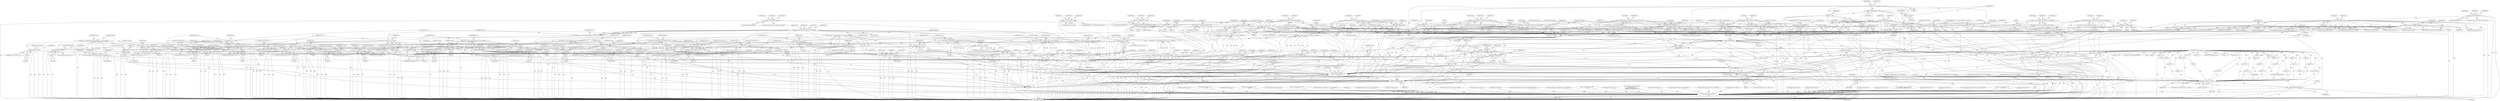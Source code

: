 digraph "0_tcpdump_ffde45acf3348f8353fb4064a1b21683ee6b5ddf@integer" {
"1001625" [label="(Call,tptr = pptr + len)"];
"1001170" [label="(Call,tptr - pptr)"];
"1001123" [label="(Call,tptr++)"];
"1001111" [label="(Call,tptr += tlen)"];
"1000864" [label="(Call,tlen -= sizeof(struct in6_addr))"];
"1000834" [label="(Call,tlen < (int)sizeof(struct in6_addr))"];
"1000939" [label="(Call,tlen = 0)"];
"1000845" [label="(Call,tlen = 0)"];
"1000793" [label="(Call,tlen = 0)"];
"1000701" [label="(Call,tlen = nhlen)"];
"1000696" [label="(Call,nhlen = tptr[0])"];
"1000692" [label="(Call,ND_TCHECK(tptr[0]))"];
"1000689" [label="(Call,tptr +=3)"];
"1000751" [label="(Call,tlen = 0)"];
"1000887" [label="(Call,tlen = 0)"];
"1000984" [label="(Call,tlen = 0)"];
"1000820" [label="(Call,tlen -= (sizeof(struct in_addr)+BGP_VPN_RD_LEN))"];
"1000780" [label="(Call,tlen < (int)(sizeof(struct in_addr)+BGP_VPN_RD_LEN))"];
"1000782" [label="(Call,(int)(sizeof(struct in_addr)+BGP_VPN_RD_LEN))"];
"1001068" [label="(Call,tlen = 0)"];
"1000718" [label="(Call,tlen > 0)"];
"1000914" [label="(Call,tlen -= (sizeof(struct in6_addr)+BGP_VPN_RD_LEN))"];
"1000874" [label="(Call,tlen < (int)(sizeof(struct in6_addr)+BGP_VPN_RD_LEN))"];
"1000876" [label="(Call,(int)(sizeof(struct in6_addr)+BGP_VPN_RD_LEN))"];
"1000958" [label="(Call,tlen -= (sizeof(struct in_addr)))"];
"1000928" [label="(Call,tlen < (int)sizeof(struct in_addr))"];
"1000770" [label="(Call,tlen -= sizeof(struct in_addr))"];
"1000740" [label="(Call,tlen < (int)sizeof(struct in_addr))"];
"1000999" [label="(Call,tlen = 0)"];
"1000850" [label="(Call,ND_TCHECK2(tptr[0], sizeof(struct in6_addr)))"];
"1000756" [label="(Call,ND_TCHECK2(tptr[0], sizeof(struct in_addr)))"];
"1000826" [label="(Call,tptr += (sizeof(struct in_addr)+BGP_VPN_RD_LEN))"];
"1000798" [label="(Call,ND_TCHECK2(tptr[0], sizeof(struct in_addr)+BGP_VPN_RD_LEN))"];
"1000812" [label="(Call,bgp_vpn_rd_print(ndo, tptr))"];
"1000704" [label="(Call,tptr++)"];
"1000944" [label="(Call,ND_TCHECK2(tptr[0], sizeof(struct in_addr)))"];
"1000962" [label="(Call,tptr += (sizeof(struct in_addr)))"];
"1000955" [label="(Call,ipaddr_string(ndo, tptr))"];
"1001004" [label="(Call,ND_TCHECK2(tptr[0], tlen))"];
"1000989" [label="(Call,tlen < BGP_VPN_RD_LEN+1)"];
"1000774" [label="(Call,tptr += sizeof(struct in_addr))"];
"1000767" [label="(Call,ipaddr_string(ndo, tptr))"];
"1000868" [label="(Call,tptr += sizeof(struct in6_addr))"];
"1000861" [label="(Call,ip6addr_string(ndo, tptr))"];
"1001065" [label="(Call,tptr += tlen)"];
"1001023" [label="(Call,tlen-BGP_VPN_RD_LEN)"];
"1001015" [label="(Call,bgp_vpn_rd_print(ndo, tptr))"];
"1000892" [label="(Call,ND_TCHECK2(tptr[0], sizeof(struct in6_addr)+BGP_VPN_RD_LEN))"];
"1000981" [label="(Call,tptr += tlen)"];
"1000977" [label="(Call,isonsap_string(ndo, tptr, tlen))"];
"1000967" [label="(Call,ND_TCHECK2(tptr[0], tlen))"];
"1000920" [label="(Call,tptr += (sizeof(struct in6_addr)+BGP_VPN_RD_LEN))"];
"1000906" [label="(Call,bgp_vpn_rd_print(ndo, tptr))"];
"1001114" [label="(Call,ND_TCHECK(tptr[0]))"];
"1001153" [label="(Call,tptr += tptr[0] + 1)"];
"1001141" [label="(Call,ND_TCHECK(tptr[0]))"];
"1001636" [label="(Call,tptr += advance)"];
"1001632" [label="(Call,advance < 0)"];
"1001511" [label="(Call,advance == -1)"];
"1001502" [label="(Call,advance = decode_labeled_vpn_l2(ndo, tptr, buf, sizeof(buf)))"];
"1001504" [label="(Call,decode_labeled_vpn_l2(ndo, tptr, buf, sizeof(buf)))"];
"1001513" [label="(Call,-1)"];
"1001232" [label="(Call,advance == -1)"];
"1001222" [label="(Call,advance = decode_labeled_prefix4(ndo, tptr, len, buf, sizeof(buf)))"];
"1001224" [label="(Call,decode_labeled_prefix4(ndo, tptr, len, buf, sizeof(buf)))"];
"1001234" [label="(Call,-1)"];
"1001521" [label="(Call,advance == -2)"];
"1001523" [label="(Call,-2)"];
"1001575" [label="(Call,advance == -1)"];
"1001566" [label="(Call,advance = decode_labeled_vpn_clnp_prefix(ndo, tptr, buf, sizeof(buf)))"];
"1001568" [label="(Call,decode_labeled_vpn_clnp_prefix(ndo, tptr, buf, sizeof(buf)))"];
"1001577" [label="(Call,-1)"];
"1001249" [label="(Call,advance == -3)"];
"1001242" [label="(Call,advance == -2)"];
"1001244" [label="(Call,-2)"];
"1001251" [label="(Call,-3)"];
"1001367" [label="(Call,advance == -1)"];
"1001358" [label="(Call,advance = decode_mdt_vpn_nlri(ndo, tptr, buf, sizeof(buf)))"];
"1001360" [label="(Call,decode_mdt_vpn_nlri(ndo, tptr, buf, sizeof(buf)))"];
"1001369" [label="(Call,-1)"];
"1001622" [label="(Call,advance = 0)"];
"1001543" [label="(Call,advance == -1)"];
"1001534" [label="(Call,advance = decode_clnp_prefix(ndo, tptr, buf, sizeof(buf)))"];
"1001536" [label="(Call,decode_clnp_prefix(ndo, tptr, buf, sizeof(buf)))"];
"1001545" [label="(Call,-1)"];
"1001271" [label="(Call,advance == -1)"];
"1001262" [label="(Call,advance = decode_labeled_vpn_prefix4(ndo, tptr, buf, sizeof(buf)))"];
"1001264" [label="(Call,decode_labeled_vpn_prefix4(ndo, tptr, buf, sizeof(buf)))"];
"1001273" [label="(Call,-1)"];
"1001479" [label="(Call,advance == -1)"];
"1001470" [label="(Call,advance = decode_labeled_vpn_prefix6(ndo, tptr, buf, sizeof(buf)))"];
"1001472" [label="(Call,decode_labeled_vpn_prefix6(ndo, tptr, buf, sizeof(buf)))"];
"1001481" [label="(Call,-1)"];
"1001417" [label="(Call,advance == -3)"];
"1001410" [label="(Call,advance == -2)"];
"1001400" [label="(Call,advance == -1)"];
"1001390" [label="(Call,advance = decode_prefix6(ndo, tptr, len, buf, sizeof(buf)))"];
"1001392" [label="(Call,decode_prefix6(ndo, tptr, len, buf, sizeof(buf)))"];
"1001402" [label="(Call,-1)"];
"1001412" [label="(Call,-2)"];
"1001419" [label="(Call,-3)"];
"1001457" [label="(Call,advance == -3)"];
"1001450" [label="(Call,advance == -2)"];
"1001440" [label="(Call,advance == -1)"];
"1001430" [label="(Call,advance = decode_labeled_prefix6(ndo, tptr, len, buf, sizeof(buf)))"];
"1001432" [label="(Call,decode_labeled_prefix6(ndo, tptr, len, buf, sizeof(buf)))"];
"1001442" [label="(Call,-1)"];
"1001452" [label="(Call,-2)"];
"1001459" [label="(Call,-3)"];
"1001553" [label="(Call,advance == -2)"];
"1001555" [label="(Call,-2)"];
"1001345" [label="(Call,advance == -2)"];
"1001335" [label="(Call,advance == -1)"];
"1001326" [label="(Call,advance = decode_multicast_vpn(ndo, tptr, buf, sizeof(buf)))"];
"1001328" [label="(Call,decode_multicast_vpn(ndo, tptr, buf, sizeof(buf)))"];
"1001337" [label="(Call,-1)"];
"1001347" [label="(Call,-2)"];
"1001303" [label="(Call,advance == -1)"];
"1001294" [label="(Call,advance = decode_rt_routing_info(ndo, tptr, buf, sizeof(buf)))"];
"1001296" [label="(Call,decode_rt_routing_info(ndo, tptr, buf, sizeof(buf)))"];
"1001305" [label="(Call,-1)"];
"1001281" [label="(Call,advance == -2)"];
"1001283" [label="(Call,-2)"];
"1001585" [label="(Call,advance == -2)"];
"1001587" [label="(Call,-2)"];
"1001313" [label="(Call,advance == -2)"];
"1001315" [label="(Call,-2)"];
"1001489" [label="(Call,advance == -2)"];
"1001491" [label="(Call,-2)"];
"1001377" [label="(Call,advance == -2)"];
"1001379" [label="(Call,-2)"];
"1001192" [label="(Call,advance == -1)"];
"1001182" [label="(Call,advance = decode_prefix4(ndo, tptr, len, buf, sizeof(buf)))"];
"1001184" [label="(Call,decode_prefix4(ndo, tptr, len, buf, sizeof(buf)))"];
"1001194" [label="(Call,-1)"];
"1001209" [label="(Call,advance == -3)"];
"1001202" [label="(Call,advance == -2)"];
"1001204" [label="(Call,-2)"];
"1001211" [label="(Call,-3)"];
"1001625" [label="(Call,tptr = pptr + len)"];
"1000128" [label="(MethodParameterIn,const u_char *pptr)"];
"1001168" [label="(Call,len - (tptr - pptr))"];
"1000129" [label="(MethodParameterIn,u_int len)"];
"1001167" [label="(Call,len - (tptr - pptr) > 0)"];
"1001627" [label="(Call,pptr + len)"];
"1002893" [label="(Call,ndo->ndo_vflag > 1 && len)"];
"1002901" [label="(Call,ND_TCHECK2(*pptr,len))"];
"1002905" [label="(Call,print_unknown_data(ndo, pptr, \"\n\t    \", len))"];
"1001617" [label="(Call,print_unknown_data(ndo, tptr, \"\n\t    \", tlen))"];
"1001599" [label="(Call,ND_TCHECK2(*tptr,tlen))"];
"1000694" [label="(Identifier,tptr)"];
"1000799" [label="(Call,tptr[0])"];
"1000858" [label="(Identifier,ndo)"];
"1000941" [label="(Literal,0)"];
"1001599" [label="(Call,ND_TCHECK2(*tptr,tlen))"];
"1001460" [label="(Literal,3)"];
"1001378" [label="(Identifier,advance)"];
"1001520" [label="(ControlStructure,if (advance == -2))"];
"1001524" [label="(Literal,2)"];
"1001480" [label="(Identifier,advance)"];
"1001434" [label="(Identifier,tptr)"];
"1000943" [label="(Block,)"];
"1001060" [label="(Call,tptr+BGP_VPN_RD_LEN+3)"];
"1001602" [label="(Identifier,tlen)"];
"1000987" [label="(ControlStructure,break;)"];
"1001544" [label="(Identifier,advance)"];
"1001226" [label="(Identifier,tptr)"];
"1000984" [label="(Call,tlen = 0)"];
"1000975" [label="(Block,)"];
"1001335" [label="(Call,advance == -1)"];
"1001443" [label="(Literal,1)"];
"1000911" [label="(Call,tptr+BGP_VPN_RD_LEN)"];
"1001396" [label="(Identifier,buf)"];
"1001605" [label="(Identifier,ndo)"];
"1001621" [label="(Identifier,tlen)"];
"1001192" [label="(Call,advance == -1)"];
"1001452" [label="(Call,-2)"];
"1001257" [label="(Identifier,ndo)"];
"1000797" [label="(Block,)"];
"1002571" [label="(Call,tlen = len)"];
"1001336" [label="(Identifier,advance)"];
"1002030" [label="(Call,decode_mdt_vpn_nlri(ndo, tptr, buf, sizeof(buf)))"];
"1001281" [label="(Call,advance == -2)"];
"1001187" [label="(Identifier,len)"];
"1002830" [label="(Call,len > 0)"];
"1001189" [label="(Call,sizeof(buf))"];
"1001433" [label="(Identifier,ndo)"];
"1000843" [label="(Identifier,ndo)"];
"1001097" [label="(Call,tptr += tlen)"];
"1001631" [label="(ControlStructure,if (advance < 0))"];
"1001543" [label="(Call,advance == -1)"];
"1001195" [label="(Literal,1)"];
"1001006" [label="(Identifier,tptr)"];
"1001249" [label="(Call,advance == -3)"];
"1000781" [label="(Identifier,tlen)"];
"1001490" [label="(Identifier,advance)"];
"1001682" [label="(Call,len == BGP_MP_NLRI_MINSIZE)"];
"1001629" [label="(Identifier,len)"];
"1001107" [label="(Identifier,ndo)"];
"1000851" [label="(Call,tptr[0])"];
"1001119" [label="(Identifier,snpa)"];
"1001316" [label="(Literal,2)"];
"1001410" [label="(Call,advance == -2)"];
"1000794" [label="(Identifier,tlen)"];
"1001458" [label="(Identifier,advance)"];
"1000768" [label="(Identifier,ndo)"];
"1001353" [label="(Identifier,ndo)"];
"1002905" [label="(Call,print_unknown_data(ndo, pptr, \"\n\t    \", len))"];
"1001529" [label="(Identifier,ndo)"];
"1001459" [label="(Call,-3)"];
"1001004" [label="(Call,ND_TCHECK2(tptr[0], tlen))"];
"1001244" [label="(Call,-2)"];
"1001394" [label="(Identifier,tptr)"];
"1001267" [label="(Identifier,buf)"];
"1000847" [label="(Literal,0)"];
"1001306" [label="(Literal,1)"];
"1001512" [label="(Identifier,advance)"];
"1001016" [label="(Identifier,ndo)"];
"1001521" [label="(Call,advance == -2)"];
"1002727" [label="(Call,len -= alenlen)"];
"1002123" [label="(Call,tptr = pptr + len)"];
"1002865" [label="(Call,len -= 12)"];
"1001409" [label="(ControlStructure,if (advance == -2))"];
"1002909" [label="(Identifier,len)"];
"1001296" [label="(Call,decode_rt_routing_info(ndo, tptr, buf, sizeof(buf)))"];
"1001489" [label="(Call,advance == -2)"];
"1000963" [label="(Identifier,tptr)"];
"1001328" [label="(Call,decode_multicast_vpn(ndo, tptr, buf, sizeof(buf)))"];
"1000428" [label="(Call,ipaddr_string(ndo, tptr + 4))"];
"1001589" [label="(ControlStructure,goto trunc;)"];
"1001317" [label="(ControlStructure,goto trunc;)"];
"1000770" [label="(Call,tlen -= sizeof(struct in_addr))"];
"1001329" [label="(Identifier,ndo)"];
"1001229" [label="(Call,sizeof(buf))"];
"1001300" [label="(Call,sizeof(buf))"];
"1000774" [label="(Call,tptr += sizeof(struct in_addr))"];
"1001442" [label="(Call,-1)"];
"1000985" [label="(Identifier,tlen)"];
"1001421" [label="(ControlStructure,break;)"];
"1000598" [label="(Call,ipaddr_string(ndo, tptr))"];
"1001497" [label="(Identifier,ndo)"];
"1000944" [label="(Call,ND_TCHECK2(tptr[0], sizeof(struct in_addr)))"];
"1001413" [label="(Literal,2)"];
"1001242" [label="(Call,advance == -2)"];
"1001167" [label="(Call,len - (tptr - pptr) > 0)"];
"1001184" [label="(Call,decode_prefix4(ndo, tptr, len, buf, sizeof(buf)))"];
"1000870" [label="(Call,sizeof(struct in6_addr))"];
"1001638" [label="(Identifier,advance)"];
"1001623" [label="(Identifier,advance)"];
"1001571" [label="(Identifier,buf)"];
"1001569" [label="(Identifier,ndo)"];
"1001588" [label="(Literal,2)"];
"1000852" [label="(Identifier,tptr)"];
"1001625" [label="(Call,tptr = pptr + len)"];
"1001268" [label="(Call,sizeof(buf))"];
"1001513" [label="(Call,-1)"];
"1002659" [label="(Call,as_printf(ndo, astostr, sizeof(astostr), EXTRACT_32BITS(tptr)))"];
"1001000" [label="(Identifier,tlen)"];
"1000772" [label="(Call,sizeof(struct in_addr))"];
"1000373" [label="(Call,len != 6)"];
"1001593" [label="(Identifier,ndo)"];
"1002911" [label="(Literal,1)"];
"1001437" [label="(Call,sizeof(buf))"];
"1000822" [label="(Call,sizeof(struct in_addr)+BGP_VPN_RD_LEN)"];
"1001327" [label="(Identifier,advance)"];
"1001154" [label="(Identifier,tptr)"];
"1000765" [label="(Block,)"];
"1001024" [label="(Identifier,tlen)"];
"1001235" [label="(Literal,1)"];
"1001188" [label="(Identifier,buf)"];
"1001332" [label="(Call,sizeof(buf))"];
"1001902" [label="(Call,decode_labeled_vpn_prefix6(ndo, tptr, buf, sizeof(buf)))"];
"1000862" [label="(Identifier,ndo)"];
"1002113" [label="(Call,print_unknown_data(ndo, tptr-3, \"\n\t    \", tlen))"];
"1002140" [label="(Call,len % 8)"];
"1000821" [label="(Identifier,tlen)"];
"1001297" [label="(Identifier,ndo)"];
"1000573" [label="(Call,len % 4)"];
"1000859" [label="(Block,)"];
"1002816" [label="(Call,len % 12)"];
"1000872" [label="(ControlStructure,break;)"];
"1000764" [label="(Identifier,ndo)"];
"1000945" [label="(Call,tptr[0])"];
"1001217" [label="(Identifier,ndo)"];
"1002899" [label="(Identifier,len)"];
"1000878" [label="(Call,sizeof(struct in6_addr)+BGP_VPN_RD_LEN)"];
"1001169" [label="(Identifier,len)"];
"1001028" [label="(Call,EXTRACT_32BITS(tptr+BGP_VPN_RD_LEN))"];
"1000874" [label="(Call,tlen < (int)(sizeof(struct in6_addr)+BGP_VPN_RD_LEN))"];
"1000767" [label="(Call,ipaddr_string(ndo, tptr))"];
"1000408" [label="(Call,ipaddr_string(ndo, tptr + 2))"];
"1001542" [label="(ControlStructure,if (advance == -1))"];
"1000921" [label="(Identifier,tptr)"];
"1001566" [label="(Call,advance = decode_labeled_vpn_clnp_prefix(ndo, tptr, buf, sizeof(buf)))"];
"1001620" [label="(Literal,\"\n\t    \")"];
"1000910" [label="(Identifier,ndo)"];
"1000258" [label="(Call,as_printf(ndo, astostr, sizeof(astostr),\n\t\t\t\tas_size == 2 ?\n\t\t\t\tEXTRACT_16BITS(&tptr[2 + i]) :\n\t\t\t\tEXTRACT_32BITS(&tptr[2 + i])))"];
"1001005" [label="(Call,tptr[0])"];
"1001198" [label="(Identifier,ndo)"];
"1000798" [label="(Call,ND_TCHECK2(tptr[0], sizeof(struct in_addr)+BGP_VPN_RD_LEN))"];
"1000980" [label="(Identifier,tlen)"];
"1001584" [label="(ControlStructure,if (advance == -2))"];
"1001364" [label="(Call,sizeof(buf))"];
"1001359" [label="(Identifier,advance)"];
"1002302" [label="(Call,ipaddr_string(ndo, tptr+2))"];
"1001373" [label="(Identifier,ndo)"];
"1001454" [label="(ControlStructure,goto trunc;)"];
"1000927" [label="(ControlStructure,if (tlen < (int)sizeof(struct in_addr)))"];
"1001636" [label="(Call,tptr += advance)"];
"1001966" [label="(Call,decode_clnp_prefix(ndo, tptr, buf, sizeof(buf)))"];
"1001416" [label="(ControlStructure,if (advance == -3))"];
"1002893" [label="(Call,ndo->ndo_vflag > 1 && len)"];
"1001058" [label="(Call,ip6addr_string(ndo, tptr+BGP_VPN_RD_LEN+3))"];
"1000704" [label="(Call,tptr++)"];
"1000718" [label="(Call,tlen > 0)"];
"1001272" [label="(Identifier,advance)"];
"1000129" [label="(MethodParameterIn,u_int len)"];
"1001349" [label="(ControlStructure,goto trunc;)"];
"1000705" [label="(Identifier,tptr)"];
"1001294" [label="(Call,advance = decode_rt_routing_info(ndo, tptr, buf, sizeof(buf)))"];
"1001312" [label="(ControlStructure,if (advance == -2))"];
"1001628" [label="(Identifier,pptr)"];
"1001264" [label="(Call,decode_labeled_vpn_prefix4(ndo, tptr, buf, sizeof(buf)))"];
"1001362" [label="(Identifier,tptr)"];
"1001862" [label="(Call,decode_labeled_prefix6(ndo, tptr, len, buf, sizeof(buf)))"];
"1001488" [label="(ControlStructure,if (advance == -2))"];
"1000882" [label="(Block,)"];
"1001017" [label="(Identifier,tptr)"];
"1001750" [label="(Call,decode_labeled_prefix4(ndo, tptr, len, buf, sizeof(buf)))"];
"1000756" [label="(Call,ND_TCHECK2(tptr[0], sizeof(struct in_addr)))"];
"1000891" [label="(Block,)"];
"1001203" [label="(Identifier,advance)"];
"1002669" [label="(Call,len -=4)"];
"1001178" [label="(Identifier,af)"];
"1000986" [label="(Literal,0)"];
"1002906" [label="(Identifier,ndo)"];
"1000889" [label="(Literal,0)"];
"1000873" [label="(ControlStructure,if (tlen < (int)(sizeof(struct in6_addr)+BGP_VPN_RD_LEN)))"];
"1000814" [label="(Identifier,tptr)"];
"1002062" [label="(Call,decode_multicast_vpn(ndo, tptr, buf, sizeof(buf)))"];
"1001435" [label="(Identifier,len)"];
"1001557" [label="(ControlStructure,goto trunc;)"];
"1000916" [label="(Call,sizeof(struct in6_addr)+BGP_VPN_RD_LEN)"];
"1000128" [label="(MethodParameterIn,const u_char *pptr)"];
"1000755" [label="(Block,)"];
"1001068" [label="(Call,tlen = 0)"];
"1001479" [label="(Call,advance == -1)"];
"1001223" [label="(Identifier,advance)"];
"1001624" [label="(Literal,0)"];
"1001420" [label="(Literal,3)"];
"1001574" [label="(ControlStructure,if (advance == -1))"];
"1001049" [label="(Call,tptr+BGP_VPN_RD_LEN)"];
"1000697" [label="(Identifier,nhlen)"];
"1001546" [label="(Literal,1)"];
"1000820" [label="(Call,tlen -= (sizeof(struct in_addr)+BGP_VPN_RD_LEN))"];
"1001181" [label="(Block,)"];
"1000955" [label="(Call,ipaddr_string(ndo, tptr))"];
"1001115" [label="(Call,tptr[0])"];
"1000791" [label="(Identifier,ndo)"];
"1001439" [label="(ControlStructure,if (advance == -1))"];
"1000982" [label="(Identifier,tptr)"];
"1000725" [label="(Identifier,nnh)"];
"1001393" [label="(Identifier,ndo)"];
"1002125" [label="(Call,pptr + len)"];
"1001092" [label="(Call,print_unknown_data(ndo, tptr, \"\n\t    \", tlen))"];
"1001299" [label="(Identifier,buf)"];
"1001066" [label="(Identifier,tptr)"];
"1001363" [label="(Identifier,buf)"];
"1001191" [label="(ControlStructure,if (advance == -1))"];
"1000813" [label="(Identifier,ndo)"];
"1001038" [label="(Call,ipaddr_string(ndo, tptr+BGP_VPN_RD_LEN+4))"];
"1001233" [label="(Identifier,advance)"];
"1001537" [label="(Identifier,ndo)"];
"1001525" [label="(ControlStructure,goto trunc;)"];
"1000952" [label="(Identifier,ndo)"];
"1002701" [label="(Call,len -= 2)"];
"1000206" [label="(Call,tptr < pptr + len)"];
"1001510" [label="(ControlStructure,if (advance == -1))"];
"1000689" [label="(Call,tptr +=3)"];
"1000875" [label="(Identifier,tlen)"];
"1000808" [label="(Identifier,ndo)"];
"1002207" [label="(Call,ipaddr_string(ndo, tptr+4))"];
"1000703" [label="(Identifier,nhlen)"];
"1000868" [label="(Call,tptr += sizeof(struct in6_addr))"];
"1001627" [label="(Call,pptr + len)"];
"1000717" [label="(ControlStructure,while (tlen > 0))"];
"1002857" [label="(Call,len > 12)"];
"1001379" [label="(Call,-2)"];
"1001344" [label="(ControlStructure,if (advance == -2))"];
"1001456" [label="(ControlStructure,if (advance == -3))"];
"1001556" [label="(Literal,2)"];
"1000385" [label="(Call,ND_TCHECK2(tptr[0], len))"];
"1000826" [label="(Call,tptr += (sizeof(struct in_addr)+BGP_VPN_RD_LEN))"];
"1000834" [label="(Call,tlen < (int)sizeof(struct in6_addr))"];
"1000962" [label="(Call,tptr += (sizeof(struct in_addr)))"];
"1001168" [label="(Call,len - (tptr - pptr))"];
"1000978" [label="(Identifier,ndo)"];
"1002540" [label="(Call,ipaddr_string(ndo, tptr))"];
"1001003" [label="(Block,)"];
"1001042" [label="(Call,BGP_VPN_RD_LEN+4)"];
"1000885" [label="(Identifier,ndo)"];
"1001139" [label="(Identifier,snpa)"];
"1001577" [label="(Call,-1)"];
"1000816" [label="(Identifier,ndo)"];
"1001403" [label="(Literal,1)"];
"1000968" [label="(Call,tptr[0])"];
"1001273" [label="(Call,-1)"];
"1000815" [label="(Call,ipaddr_string(ndo, tptr+BGP_VPN_RD_LEN))"];
"1001114" [label="(Call,ND_TCHECK(tptr[0]))"];
"1001503" [label="(Identifier,advance)"];
"1001395" [label="(Identifier,len)"];
"1000964" [label="(Call,sizeof(struct in_addr))"];
"1001506" [label="(Identifier,tptr)"];
"1001282" [label="(Identifier,advance)"];
"1001166" [label="(ControlStructure,while (len - (tptr - pptr) > 0))"];
"1001304" [label="(Identifier,advance)"];
"1000832" [label="(ControlStructure,break;)"];
"1001213" [label="(ControlStructure,break;)"];
"1000746" [label="(Block,)"];
"1001390" [label="(Call,advance = decode_prefix6(ndo, tptr, len, buf, sizeof(buf)))"];
"1001399" [label="(ControlStructure,if (advance == -1))"];
"1000854" [label="(Call,sizeof(struct in6_addr))"];
"1001183" [label="(Identifier,advance)"];
"1001504" [label="(Call,decode_labeled_vpn_l2(ndo, tptr, buf, sizeof(buf)))"];
"1002486" [label="(Call,ipaddr_string(ndo, tptr+4))"];
"1000929" [label="(Identifier,tlen)"];
"1001575" [label="(Call,advance == -1)"];
"1001617" [label="(Call,print_unknown_data(ndo, tptr, \"\n\t    \", tlen))"];
"1001330" [label="(Identifier,tptr)"];
"1001193" [label="(Identifier,advance)"];
"1001611" [label="(ControlStructure,if (ndo->ndo_vflag <= 1))"];
"1000782" [label="(Call,(int)(sizeof(struct in_addr)+BGP_VPN_RD_LEN))"];
"1001457" [label="(Call,advance == -3)"];
"1001380" [label="(Literal,2)"];
"1000846" [label="(Identifier,tlen)"];
"1001313" [label="(Call,advance == -2)"];
"1000362" [label="(Call,len != 0)"];
"1000994" [label="(Block,)"];
"1001228" [label="(Identifier,buf)"];
"1001377" [label="(Call,advance == -2)"];
"1002520" [label="(Call,ipaddr_string(ndo, tptr))"];
"1001112" [label="(Identifier,tptr)"];
"1000915" [label="(Identifier,tlen)"];
"1000863" [label="(Identifier,tptr)"];
"1001302" [label="(ControlStructure,if (advance == -1))"];
"1002892" [label="(ControlStructure,if (ndo->ndo_vflag > 1 && len))"];
"1001567" [label="(Identifier,advance)"];
"1000811" [label="(Block,)"];
"1000845" [label="(Call,tlen = 0)"];
"1000800" [label="(Identifier,tptr)"];
"1001465" [label="(Identifier,ndo)"];
"1001491" [label="(Call,-2)"];
"1000780" [label="(Call,tlen < (int)(sizeof(struct in_addr)+BGP_VPN_RD_LEN))"];
"1000887" [label="(Call,tlen = 0)"];
"1001425" [label="(Identifier,ndo)"];
"1000180" [label="(Call,len % 2)"];
"1001280" [label="(ControlStructure,if (advance == -2))"];
"1001118" [label="(Call,snpa = tptr[0])"];
"1001348" [label="(Literal,2)"];
"1001450" [label="(Call,advance == -2)"];
"1000779" [label="(ControlStructure,if (tlen < (int)(sizeof(struct in_addr)+BGP_VPN_RD_LEN)))"];
"1001470" [label="(Call,advance = decode_labeled_vpn_prefix6(ndo, tptr, buf, sizeof(buf)))"];
"1000920" [label="(Call,tptr += (sizeof(struct in6_addr)+BGP_VPN_RD_LEN))"];
"1001062" [label="(Call,BGP_VPN_RD_LEN+3)"];
"1001209" [label="(Call,advance == -3)"];
"1000990" [label="(Identifier,tlen)"];
"1001298" [label="(Identifier,tptr)"];
"1000909" [label="(Call,ip6addr_string(ndo, tptr+BGP_VPN_RD_LEN))"];
"1001283" [label="(Call,-2)"];
"1001315" [label="(Call,-2)"];
"1001069" [label="(Identifier,tlen)"];
"1001632" [label="(Call,advance < 0)"];
"1001266" [label="(Identifier,tptr)"];
"1001360" [label="(Call,decode_mdt_vpn_nlri(ndo, tptr, buf, sizeof(buf)))"];
"1002223" [label="(Call,ipaddr_string(ndo, tptr+2))"];
"1001142" [label="(Call,tptr[0])"];
"1001400" [label="(Call,advance == -1)"];
"1002241" [label="(Call,as_printf(ndo, astostr, sizeof(astostr),\n\t\t\t    EXTRACT_32BITS(tptr+2)))"];
"1002894" [label="(Call,ndo->ndo_vflag > 1)"];
"1002288" [label="(Call,ipaddr_string(ndo, tptr+2))"];
"1001067" [label="(Identifier,tlen)"];
"1001232" [label="(Call,advance == -1)"];
"1001284" [label="(Literal,2)"];
"1001201" [label="(ControlStructure,if (advance == -2))"];
"1000436" [label="(Call,len != 8)"];
"1000208" [label="(Call,pptr + len)"];
"1001182" [label="(Call,advance = decode_prefix4(ndo, tptr, len, buf, sizeof(buf)))"];
"1001204" [label="(Call,-2)"];
"1000939" [label="(Call,tlen = 0)"];
"1001123" [label="(Call,tptr++)"];
"1000836" [label="(Call,(int)sizeof(struct in6_addr))"];
"1002915" [label="(MethodReturn,RET)"];
"1000749" [label="(Identifier,ndo)"];
"1000972" [label="(Call,ND_PRINT((ndo, \"%s\", isonsap_string(ndo, tptr, tlen))))"];
"1000739" [label="(ControlStructure,if (tlen < (int)sizeof(struct in_addr)))"];
"1000738" [label="(Block,)"];
"1001578" [label="(Literal,1)"];
"1000999" [label="(Call,tlen = 0)"];
"1001476" [label="(Call,sizeof(buf))"];
"1000934" [label="(Block,)"];
"1000126" [label="(MethodParameterIn,netdissect_options *ndo)"];
"1001248" [label="(ControlStructure,if (advance == -3))"];
"1001402" [label="(Call,-1)"];
"1000757" [label="(Call,tptr[0])"];
"1001271" [label="(Call,advance == -1)"];
"1001618" [label="(Identifier,ndo)"];
"1000906" [label="(Call,bgp_vpn_rd_print(ndo, tptr))"];
"1001536" [label="(Call,decode_clnp_prefix(ndo, tptr, buf, sizeof(buf)))"];
"1001023" [label="(Call,tlen-BGP_VPN_RD_LEN)"];
"1000331" [label="(Call,ipaddr_string(ndo, tptr))"];
"1000338" [label="(Call,len != 4)"];
"1001998" [label="(Call,decode_labeled_vpn_clnp_prefix(ndo, tptr, buf, sizeof(buf)))"];
"1001576" [label="(Identifier,advance)"];
"1001472" [label="(Call,decode_labeled_vpn_prefix6(ndo, tptr, buf, sizeof(buf)))"];
"1001561" [label="(Identifier,ndo)"];
"1001453" [label="(Literal,2)"];
"1000957" [label="(Identifier,tptr)"];
"1002902" [label="(Call,*pptr)"];
"1000902" [label="(Identifier,ndo)"];
"1001535" [label="(Identifier,advance)"];
"1000760" [label="(Call,sizeof(struct in_addr))"];
"1001441" [label="(Identifier,advance)"];
"1000720" [label="(Literal,0)"];
"1001238" [label="(Identifier,ndo)"];
"1000864" [label="(Call,tlen -= sizeof(struct in6_addr))"];
"1000696" [label="(Call,nhlen = tptr[0])"];
"1001369" [label="(Call,-1)"];
"1001639" [label="(JumpTarget,done:)"];
"1001018" [label="(Call,isonsap_string(ndo, tptr+BGP_VPN_RD_LEN,tlen-BGP_VPN_RD_LEN))"];
"1001710" [label="(Call,decode_prefix4(ndo, tptr, len, buf, sizeof(buf)))"];
"1000960" [label="(Call,sizeof(struct in_addr))"];
"1000981" [label="(Call,tptr += tlen)"];
"1001635" [label="(ControlStructure,break;)"];
"1000827" [label="(Identifier,tptr)"];
"1001502" [label="(Call,advance = decode_labeled_vpn_l2(ndo, tptr, buf, sizeof(buf)))"];
"1001492" [label="(Literal,2)"];
"1001289" [label="(Identifier,ndo)"];
"1001538" [label="(Identifier,tptr)"];
"1001040" [label="(Call,tptr+BGP_VPN_RD_LEN+4)"];
"1001265" [label="(Identifier,ndo)"];
"1000471" [label="(Call,len % 4)"];
"1001246" [label="(ControlStructure,goto trunc;)"];
"1001508" [label="(Call,sizeof(buf))"];
"1000869" [label="(Identifier,tptr)"];
"1000861" [label="(Call,ip6addr_string(ndo, tptr))"];
"1001549" [label="(Identifier,ndo)"];
"1001368" [label="(Identifier,advance)"];
"1001274" [label="(Literal,1)"];
"1001485" [label="(Identifier,ndo)"];
"1001171" [label="(Identifier,tptr)"];
"1001412" [label="(Call,-2)"];
"1000812" [label="(Call,bgp_vpn_rd_print(ndo, tptr))"];
"1001600" [label="(Call,*tptr)"];
"1001540" [label="(Call,sizeof(buf))"];
"1001358" [label="(Call,advance = decode_mdt_vpn_nlri(ndo, tptr, buf, sizeof(buf)))"];
"1001446" [label="(Identifier,ndo)"];
"1001552" [label="(ControlStructure,if (advance == -2))"];
"1001622" [label="(Call,advance = 0)"];
"1001314" [label="(Identifier,advance)"];
"1000682" [label="(Call,print_unknown_data(ndo, tptr, \"\n\t    \", tlen))"];
"1001252" [label="(Literal,3)"];
"1001208" [label="(ControlStructure,if (advance == -3))"];
"1001430" [label="(Call,advance = decode_labeled_prefix6(ndo, tptr, len, buf, sizeof(buf)))"];
"1000953" [label="(Block,)"];
"1001451" [label="(Identifier,advance)"];
"1000719" [label="(Identifier,tlen)"];
"1001554" [label="(Identifier,advance)"];
"1002650" [label="(Call,len < 4)"];
"1000835" [label="(Identifier,tlen)"];
"1001141" [label="(Call,ND_TCHECK(tptr[0]))"];
"1000702" [label="(Identifier,tlen)"];
"1000876" [label="(Call,(int)(sizeof(struct in6_addr)+BGP_VPN_RD_LEN))"];
"1000751" [label="(Call,tlen = 0)"];
"1001111" [label="(Call,tptr += tlen)"];
"1000692" [label="(Call,ND_TCHECK(tptr[0]))"];
"1000974" [label="(Identifier,ndo)"];
"1001338" [label="(Literal,1)"];
"1000988" [label="(ControlStructure,if (tlen < BGP_VPN_RD_LEN+1))"];
"1001418" [label="(Identifier,advance)"];
"1001507" [label="(Identifier,buf)"];
"1001194" [label="(Call,-1)"];
"1000888" [label="(Identifier,tlen)"];
"1001585" [label="(Call,advance == -2)"];
"1001411" [label="(Identifier,advance)"];
"1000802" [label="(Call,sizeof(struct in_addr)+BGP_VPN_RD_LEN)"];
"1000930" [label="(Call,(int)sizeof(struct in_addr))"];
"1001014" [label="(Block,)"];
"1001587" [label="(Call,-2)"];
"1000956" [label="(Identifier,ndo)"];
"1001222" [label="(Call,advance = decode_labeled_prefix4(ndo, tptr, len, buf, sizeof(buf)))"];
"1001337" [label="(Call,-1)"];
"1002870" [label="(Call,ND_TCHECK2(*pptr,len))"];
"1000817" [label="(Call,tptr+BGP_VPN_RD_LEN)"];
"1001185" [label="(Identifier,ndo)"];
"1001637" [label="(Identifier,tptr)"];
"1001001" [label="(Literal,0)"];
"1001414" [label="(ControlStructure,goto trunc;)"];
"1001277" [label="(Identifier,ndo)"];
"1001155" [label="(Call,tptr[0] + 1)"];
"1000914" [label="(Call,tlen -= (sizeof(struct in6_addr)+BGP_VPN_RD_LEN))"];
"1001634" [label="(Literal,0)"];
"1000153" [label="(Call,len != 1)"];
"1000762" [label="(Call,ND_PRINT((ndo, \"%s\",ipaddr_string(ndo, tptr))))"];
"1000866" [label="(Call,sizeof(struct in6_addr))"];
"1001572" [label="(Call,sizeof(buf))"];
"1001073" [label="(Call,ND_TCHECK2(tptr[0], tlen))"];
"1001511" [label="(Call,advance == -1)"];
"1001346" [label="(Identifier,advance)"];
"1001206" [label="(ControlStructure,goto trunc;)"];
"1001025" [label="(Identifier,BGP_VPN_RD_LEN)"];
"1001173" [label="(Literal,0)"];
"1001186" [label="(Identifier,tptr)"];
"1000769" [label="(Identifier,tptr)"];
"1001174" [label="(Block,)"];
"1000548" [label="(Call,len != 4)"];
"1001473" [label="(Identifier,ndo)"];
"1001419" [label="(Call,-3)"];
"1000971" [label="(Identifier,tlen)"];
"1000771" [label="(Identifier,tlen)"];
"1000775" [label="(Identifier,tptr)"];
"1001417" [label="(Call,advance == -3)"];
"1001126" [label="(Identifier,snpa)"];
"1000892" [label="(Call,ND_TCHECK2(tptr[0], sizeof(struct in6_addr)+BGP_VPN_RD_LEN))"];
"1000828" [label="(Call,sizeof(struct in_addr)+BGP_VPN_RD_LEN)"];
"1001147" [label="(Identifier,ndo)"];
"1001619" [label="(Identifier,tptr)"];
"1001029" [label="(Call,tptr+BGP_VPN_RD_LEN)"];
"1001522" [label="(Identifier,advance)"];
"1001263" [label="(Identifier,advance)"];
"1001367" [label="(Call,advance == -1)"];
"1001309" [label="(Identifier,ndo)"];
"1000896" [label="(Call,sizeof(struct in6_addr)+BGP_VPN_RD_LEN)"];
"1001436" [label="(Identifier,buf)"];
"1001234" [label="(Call,-1)"];
"1000752" [label="(Identifier,tlen)"];
"1001285" [label="(ControlStructure,goto trunc;)"];
"1001070" [label="(Literal,0)"];
"1002904" [label="(Identifier,len)"];
"1001581" [label="(Identifier,ndo)"];
"1001303" [label="(Call,advance == -1)"];
"1001392" [label="(Call,decode_prefix6(ndo, tptr, len, buf, sizeof(buf)))"];
"1001212" [label="(Literal,3)"];
"1000856" [label="(Call,ND_PRINT((ndo, \"%s\", ip6addr_string(ndo, tptr))))"];
"1001331" [label="(Identifier,buf)"];
"1001449" [label="(ControlStructure,if (advance == -2))"];
"1001523" [label="(Call,-2)"];
"1001482" [label="(Literal,1)"];
"1002886" [label="(Call,print_unknown_data(ndo, pptr, \"\n\t    \", len))"];
"1001241" [label="(ControlStructure,if (advance == -2))"];
"1000758" [label="(Identifier,tptr)"];
"1000979" [label="(Identifier,tptr)"];
"1001231" [label="(ControlStructure,if (advance == -1))"];
"1002409" [label="(Call,tlen = len)"];
"1000907" [label="(Identifier,ndo)"];
"1001011" [label="(Identifier,ndo)"];
"1000776" [label="(Call,sizeof(struct in_addr))"];
"1002806" [label="(Call,len -= alen)"];
"1001440" [label="(Call,advance == -1)"];
"1000840" [label="(Block,)"];
"1001345" [label="(Call,advance == -2)"];
"1000948" [label="(Call,sizeof(struct in_addr))"];
"1000893" [label="(Call,tptr[0])"];
"1000966" [label="(ControlStructure,break;)"];
"1001694" [label="(Call,len - (tptr - pptr))"];
"1002903" [label="(Identifier,pptr)"];
"1000567" [label="(Call,ipaddr_string(ndo, tptr))"];
"1001326" [label="(Call,advance = decode_multicast_vpn(ndo, tptr, buf, sizeof(buf)))"];
"1001376" [label="(ControlStructure,if (advance == -2))"];
"1000788" [label="(Block,)"];
"1001251" [label="(Call,-3)"];
"1001253" [label="(ControlStructure,break;)"];
"1001385" [label="(Identifier,ndo)"];
"1000142" [label="(Call,tptr = pptr)"];
"1000742" [label="(Call,(int)sizeof(struct in_addr))"];
"1002813" [label="(Call,len == 0)"];
"1001478" [label="(ControlStructure,if (advance == -1))"];
"1001471" [label="(Identifier,advance)"];
"1000690" [label="(Identifier,tptr)"];
"1001461" [label="(ControlStructure,break;)"];
"1002901" [label="(Call,ND_TCHECK2(*pptr,len))"];
"1000793" [label="(Call,tlen = 0)"];
"1000691" [label="(Literal,3)"];
"1001534" [label="(Call,advance = decode_clnp_prefix(ndo, tptr, buf, sizeof(buf)))"];
"1001019" [label="(Identifier,ndo)"];
"1000784" [label="(Call,sizeof(struct in_addr)+BGP_VPN_RD_LEN)"];
"1001553" [label="(Call,advance == -2)"];
"1001822" [label="(Call,decode_prefix6(ndo, tptr, len, buf, sizeof(buf)))"];
"1002908" [label="(Literal,\"\n\t    \")"];
"1000983" [label="(Identifier,tlen)"];
"1001381" [label="(ControlStructure,goto trunc;)"];
"1001391" [label="(Identifier,advance)"];
"1001225" [label="(Identifier,ndo)"];
"1001015" [label="(Call,bgp_vpn_rd_print(ndo, tptr))"];
"1001555" [label="(Call,-2)"];
"1000928" [label="(Call,tlen < (int)sizeof(struct in_addr))"];
"1001295" [label="(Identifier,advance)"];
"1001321" [label="(Identifier,ndo)"];
"1001210" [label="(Identifier,advance)"];
"1000312" [label="(Call,len != 4)"];
"1001401" [label="(Identifier,advance)"];
"1000989" [label="(Call,tlen < BGP_VPN_RD_LEN+1)"];
"1001432" [label="(Call,decode_labeled_prefix6(ndo, tptr, len, buf, sizeof(buf)))"];
"1000778" [label="(ControlStructure,break;)"];
"1001071" [label="(ControlStructure,break;)"];
"1001008" [label="(Identifier,tlen)"];
"1001116" [label="(Identifier,tptr)"];
"1000376" [label="(Call,len != 8)"];
"1001243" [label="(Identifier,advance)"];
"1002465" [label="(Call,ipaddr_string(ndo, tptr+4))"];
"1001474" [label="(Identifier,tptr)"];
"1001347" [label="(Call,-2)"];
"1000991" [label="(Call,BGP_VPN_RD_LEN+1)"];
"1002556" [label="(Call,print_unknown_data(ndo, tptr, \"\n\t      \", tlen))"];
"1000850" [label="(Call,ND_TCHECK2(tptr[0], sizeof(struct in6_addr)))"];
"1001626" [label="(Identifier,tptr)"];
"1000894" [label="(Identifier,tptr)"];
"1001481" [label="(Call,-1)"];
"1001065" [label="(Call,tptr += tlen)"];
"1001366" [label="(ControlStructure,if (advance == -1))"];
"1001305" [label="(Call,-1)"];
"1000865" [label="(Identifier,tlen)"];
"1001224" [label="(Call,decode_labeled_prefix4(ndo, tptr, len, buf, sizeof(buf)))"];
"1000741" [label="(Identifier,tlen)"];
"1000698" [label="(Call,tptr[0])"];
"1002715" [label="(Call,len < alenlen)"];
"1000463" [label="(Call,ipaddr_string(ndo, tptr + 4))"];
"1000795" [label="(Literal,0)"];
"1000946" [label="(Identifier,tptr)"];
"1001211" [label="(Call,-3)"];
"1001630" [label="(ControlStructure,break;)"];
"1000905" [label="(Block,)"];
"1000707" [label="(Identifier,tlen)"];
"1001545" [label="(Call,-1)"];
"1000701" [label="(Call,tlen = nhlen)"];
"1002684" [label="(Call,len < 2)"];
"1000967" [label="(Call,ND_TCHECK2(tptr[0], tlen))"];
"1001539" [label="(Identifier,buf)"];
"1001493" [label="(ControlStructure,goto trunc;)"];
"1001431" [label="(Identifier,advance)"];
"1001170" [label="(Call,tptr - pptr)"];
"1001048" [label="(Call,EXTRACT_24BITS(tptr+BGP_VPN_RD_LEN))"];
"1001245" [label="(Literal,2)"];
"1001370" [label="(Literal,1)"];
"1001113" [label="(Identifier,tlen)"];
"1001020" [label="(Call,tptr+BGP_VPN_RD_LEN)"];
"1000150" [label="(Block,)"];
"1001505" [label="(Identifier,ndo)"];
"1001334" [label="(ControlStructure,if (advance == -1))"];
"1000937" [label="(Identifier,ndo)"];
"1001397" [label="(Call,sizeof(buf))"];
"1000753" [label="(Literal,0)"];
"1000740" [label="(Call,tlen < (int)sizeof(struct in_addr))"];
"1000190" [label="(Call,!len)"];
"1000977" [label="(Call,isonsap_string(ndo, tptr, tlen))"];
"1000833" [label="(ControlStructure,if (tlen < (int)sizeof(struct in6_addr)))"];
"1001633" [label="(Identifier,advance)"];
"1000145" [label="(Call,tlen=len)"];
"1001341" [label="(Identifier,ndo)"];
"1001140" [label="(Block,)"];
"1001227" [label="(Identifier,len)"];
"1001172" [label="(Identifier,pptr)"];
"1000926" [label="(ControlStructure,break;)"];
"1000200" [label="(Call,bgp_attr_get_as_size(ndo, atype, pptr, len))"];
"1000849" [label="(Block,)"];
"1000693" [label="(Call,tptr[0])"];
"1000959" [label="(Identifier,tlen)"];
"1001270" [label="(ControlStructure,if (advance == -1))"];
"1001262" [label="(Call,advance = decode_labeled_vpn_prefix4(ndo, tptr, buf, sizeof(buf)))"];
"1002627" [label="(Call,print_unknown_data(ndo, tptr+3,\"\n\t      \", length-3))"];
"1001514" [label="(Literal,1)"];
"1001361" [label="(Identifier,ndo)"];
"1001202" [label="(Call,advance == -2)"];
"1001406" [label="(Identifier,ndo)"];
"1002796" [label="(Call,bgp_attr_print(ndo, atype, tptr, alen))"];
"1002382" [label="(Call,print_unknown_data(ndo, tptr, \"\n\t      \", 8))"];
"1001790" [label="(Call,decode_labeled_vpn_prefix4(ndo, tptr, buf, sizeof(buf)))"];
"1000940" [label="(Identifier,tlen)"];
"1001153" [label="(Call,tptr += tptr[0] + 1)"];
"1002907" [label="(Identifier,pptr)"];
"1001517" [label="(Identifier,ndo)"];
"1001696" [label="(Call,tptr - pptr)"];
"1001586" [label="(Identifier,advance)"];
"1001570" [label="(Identifier,tptr)"];
"1000908" [label="(Identifier,tptr)"];
"1000391" [label="(Call,len == 6)"];
"1000922" [label="(Call,sizeof(struct in6_addr)+BGP_VPN_RD_LEN)"];
"1000997" [label="(Identifier,ndo)"];
"1001934" [label="(Call,decode_labeled_vpn_l2(ndo, tptr, buf, sizeof(buf)))"];
"1001124" [label="(Identifier,tptr)"];
"1000958" [label="(Call,tlen -= (sizeof(struct in_addr)))"];
"1000950" [label="(Call,ND_PRINT((ndo, \"%s\", ipaddr_string(ndo, tptr))))"];
"1001568" [label="(Call,decode_labeled_vpn_clnp_prefix(ndo, tptr, buf, sizeof(buf)))"];
"1001205" [label="(Literal,2)"];
"1001475" [label="(Identifier,buf)"];
"1002900" [label="(Block,)"];
"1002503" [label="(Call,ipaddr_string(ndo, tptr))"];
"1001250" [label="(Identifier,advance)"];
"1001625" -> "1001181"  [label="AST: "];
"1001625" -> "1001627"  [label="CFG: "];
"1001626" -> "1001625"  [label="AST: "];
"1001627" -> "1001625"  [label="AST: "];
"1001630" -> "1001625"  [label="CFG: "];
"1001625" -> "1002915"  [label="DDG: "];
"1001625" -> "1002915"  [label="DDG: "];
"1001170" -> "1001625"  [label="DDG: "];
"1000128" -> "1001625"  [label="DDG: "];
"1001168" -> "1001625"  [label="DDG: "];
"1000129" -> "1001625"  [label="DDG: "];
"1001625" -> "1001636"  [label="DDG: "];
"1001170" -> "1001168"  [label="AST: "];
"1001170" -> "1001172"  [label="CFG: "];
"1001171" -> "1001170"  [label="AST: "];
"1001172" -> "1001170"  [label="AST: "];
"1001168" -> "1001170"  [label="CFG: "];
"1001170" -> "1002915"  [label="DDG: "];
"1001170" -> "1002915"  [label="DDG: "];
"1001170" -> "1001168"  [label="DDG: "];
"1001170" -> "1001168"  [label="DDG: "];
"1001123" -> "1001170"  [label="DDG: "];
"1001153" -> "1001170"  [label="DDG: "];
"1001636" -> "1001170"  [label="DDG: "];
"1001141" -> "1001170"  [label="DDG: "];
"1001114" -> "1001170"  [label="DDG: "];
"1001111" -> "1001170"  [label="DDG: "];
"1000128" -> "1001170"  [label="DDG: "];
"1001170" -> "1001617"  [label="DDG: "];
"1001170" -> "1001627"  [label="DDG: "];
"1001170" -> "1002905"  [label="DDG: "];
"1001123" -> "1000150"  [label="AST: "];
"1001123" -> "1001124"  [label="CFG: "];
"1001124" -> "1001123"  [label="AST: "];
"1001126" -> "1001123"  [label="CFG: "];
"1001111" -> "1001123"  [label="DDG: "];
"1001114" -> "1001123"  [label="DDG: "];
"1001123" -> "1001141"  [label="DDG: "];
"1001123" -> "1001153"  [label="DDG: "];
"1001123" -> "1001155"  [label="DDG: "];
"1001123" -> "1001599"  [label="DDG: "];
"1001123" -> "1001617"  [label="DDG: "];
"1001123" -> "1001636"  [label="DDG: "];
"1001111" -> "1000150"  [label="AST: "];
"1001111" -> "1001113"  [label="CFG: "];
"1001112" -> "1001111"  [label="AST: "];
"1001113" -> "1001111"  [label="AST: "];
"1001116" -> "1001111"  [label="CFG: "];
"1001111" -> "1002915"  [label="DDG: "];
"1000864" -> "1001111"  [label="DDG: "];
"1000939" -> "1001111"  [label="DDG: "];
"1000845" -> "1001111"  [label="DDG: "];
"1000793" -> "1001111"  [label="DDG: "];
"1000701" -> "1001111"  [label="DDG: "];
"1000751" -> "1001111"  [label="DDG: "];
"1000887" -> "1001111"  [label="DDG: "];
"1000984" -> "1001111"  [label="DDG: "];
"1000820" -> "1001111"  [label="DDG: "];
"1001068" -> "1001111"  [label="DDG: "];
"1000718" -> "1001111"  [label="DDG: "];
"1000914" -> "1001111"  [label="DDG: "];
"1000958" -> "1001111"  [label="DDG: "];
"1000770" -> "1001111"  [label="DDG: "];
"1000999" -> "1001111"  [label="DDG: "];
"1000850" -> "1001111"  [label="DDG: "];
"1000756" -> "1001111"  [label="DDG: "];
"1000826" -> "1001111"  [label="DDG: "];
"1000798" -> "1001111"  [label="DDG: "];
"1000704" -> "1001111"  [label="DDG: "];
"1000944" -> "1001111"  [label="DDG: "];
"1000962" -> "1001111"  [label="DDG: "];
"1001004" -> "1001111"  [label="DDG: "];
"1000774" -> "1001111"  [label="DDG: "];
"1000868" -> "1001111"  [label="DDG: "];
"1001065" -> "1001111"  [label="DDG: "];
"1000892" -> "1001111"  [label="DDG: "];
"1000981" -> "1001111"  [label="DDG: "];
"1000920" -> "1001111"  [label="DDG: "];
"1000967" -> "1001111"  [label="DDG: "];
"1000692" -> "1001111"  [label="DDG: "];
"1000689" -> "1001111"  [label="DDG: "];
"1001111" -> "1001114"  [label="DDG: "];
"1001111" -> "1001118"  [label="DDG: "];
"1001111" -> "1001141"  [label="DDG: "];
"1001111" -> "1001599"  [label="DDG: "];
"1001111" -> "1001617"  [label="DDG: "];
"1001111" -> "1001636"  [label="DDG: "];
"1000864" -> "1000849"  [label="AST: "];
"1000864" -> "1000866"  [label="CFG: "];
"1000865" -> "1000864"  [label="AST: "];
"1000866" -> "1000864"  [label="AST: "];
"1000869" -> "1000864"  [label="CFG: "];
"1000864" -> "1002915"  [label="DDG: "];
"1000864" -> "1000718"  [label="DDG: "];
"1000834" -> "1000864"  [label="DDG: "];
"1000864" -> "1001599"  [label="DDG: "];
"1000834" -> "1000833"  [label="AST: "];
"1000834" -> "1000836"  [label="CFG: "];
"1000835" -> "1000834"  [label="AST: "];
"1000836" -> "1000834"  [label="AST: "];
"1000843" -> "1000834"  [label="CFG: "];
"1000852" -> "1000834"  [label="CFG: "];
"1000834" -> "1002915"  [label="DDG: "];
"1000834" -> "1002915"  [label="DDG: "];
"1000939" -> "1000934"  [label="AST: "];
"1000939" -> "1000941"  [label="CFG: "];
"1000940" -> "1000939"  [label="AST: "];
"1000941" -> "1000939"  [label="AST: "];
"1000966" -> "1000939"  [label="CFG: "];
"1000939" -> "1002915"  [label="DDG: "];
"1000939" -> "1000718"  [label="DDG: "];
"1000939" -> "1001599"  [label="DDG: "];
"1000845" -> "1000840"  [label="AST: "];
"1000845" -> "1000847"  [label="CFG: "];
"1000846" -> "1000845"  [label="AST: "];
"1000847" -> "1000845"  [label="AST: "];
"1000872" -> "1000845"  [label="CFG: "];
"1000845" -> "1002915"  [label="DDG: "];
"1000845" -> "1000718"  [label="DDG: "];
"1000845" -> "1001599"  [label="DDG: "];
"1000793" -> "1000788"  [label="AST: "];
"1000793" -> "1000795"  [label="CFG: "];
"1000794" -> "1000793"  [label="AST: "];
"1000795" -> "1000793"  [label="AST: "];
"1000832" -> "1000793"  [label="CFG: "];
"1000793" -> "1002915"  [label="DDG: "];
"1000793" -> "1000718"  [label="DDG: "];
"1000793" -> "1001599"  [label="DDG: "];
"1000701" -> "1000150"  [label="AST: "];
"1000701" -> "1000703"  [label="CFG: "];
"1000702" -> "1000701"  [label="AST: "];
"1000703" -> "1000701"  [label="AST: "];
"1000705" -> "1000701"  [label="CFG: "];
"1000701" -> "1002915"  [label="DDG: "];
"1000696" -> "1000701"  [label="DDG: "];
"1000701" -> "1000718"  [label="DDG: "];
"1000701" -> "1001599"  [label="DDG: "];
"1000696" -> "1000150"  [label="AST: "];
"1000696" -> "1000698"  [label="CFG: "];
"1000697" -> "1000696"  [label="AST: "];
"1000698" -> "1000696"  [label="AST: "];
"1000702" -> "1000696"  [label="CFG: "];
"1000692" -> "1000696"  [label="DDG: "];
"1000689" -> "1000696"  [label="DDG: "];
"1000692" -> "1000150"  [label="AST: "];
"1000692" -> "1000693"  [label="CFG: "];
"1000693" -> "1000692"  [label="AST: "];
"1000697" -> "1000692"  [label="CFG: "];
"1000692" -> "1002915"  [label="DDG: "];
"1000689" -> "1000692"  [label="DDG: "];
"1000692" -> "1000704"  [label="DDG: "];
"1000692" -> "1001073"  [label="DDG: "];
"1000692" -> "1001114"  [label="DDG: "];
"1000689" -> "1000150"  [label="AST: "];
"1000689" -> "1000691"  [label="CFG: "];
"1000690" -> "1000689"  [label="AST: "];
"1000691" -> "1000689"  [label="AST: "];
"1000694" -> "1000689"  [label="CFG: "];
"1000689" -> "1000704"  [label="DDG: "];
"1000689" -> "1001073"  [label="DDG: "];
"1000689" -> "1001114"  [label="DDG: "];
"1000751" -> "1000746"  [label="AST: "];
"1000751" -> "1000753"  [label="CFG: "];
"1000752" -> "1000751"  [label="AST: "];
"1000753" -> "1000751"  [label="AST: "];
"1000778" -> "1000751"  [label="CFG: "];
"1000751" -> "1002915"  [label="DDG: "];
"1000751" -> "1000718"  [label="DDG: "];
"1000751" -> "1001599"  [label="DDG: "];
"1000887" -> "1000882"  [label="AST: "];
"1000887" -> "1000889"  [label="CFG: "];
"1000888" -> "1000887"  [label="AST: "];
"1000889" -> "1000887"  [label="AST: "];
"1000926" -> "1000887"  [label="CFG: "];
"1000887" -> "1002915"  [label="DDG: "];
"1000887" -> "1000718"  [label="DDG: "];
"1000887" -> "1001599"  [label="DDG: "];
"1000984" -> "1000738"  [label="AST: "];
"1000984" -> "1000986"  [label="CFG: "];
"1000985" -> "1000984"  [label="AST: "];
"1000986" -> "1000984"  [label="AST: "];
"1000987" -> "1000984"  [label="CFG: "];
"1000984" -> "1002915"  [label="DDG: "];
"1000984" -> "1000718"  [label="DDG: "];
"1000984" -> "1001599"  [label="DDG: "];
"1000820" -> "1000797"  [label="AST: "];
"1000820" -> "1000822"  [label="CFG: "];
"1000821" -> "1000820"  [label="AST: "];
"1000822" -> "1000820"  [label="AST: "];
"1000827" -> "1000820"  [label="CFG: "];
"1000820" -> "1002915"  [label="DDG: "];
"1000820" -> "1000718"  [label="DDG: "];
"1000780" -> "1000820"  [label="DDG: "];
"1000820" -> "1001599"  [label="DDG: "];
"1000780" -> "1000779"  [label="AST: "];
"1000780" -> "1000782"  [label="CFG: "];
"1000781" -> "1000780"  [label="AST: "];
"1000782" -> "1000780"  [label="AST: "];
"1000791" -> "1000780"  [label="CFG: "];
"1000800" -> "1000780"  [label="CFG: "];
"1000780" -> "1002915"  [label="DDG: "];
"1000780" -> "1002915"  [label="DDG: "];
"1000782" -> "1000780"  [label="DDG: "];
"1000782" -> "1000784"  [label="CFG: "];
"1000783" -> "1000782"  [label="AST: "];
"1000784" -> "1000782"  [label="AST: "];
"1000782" -> "1002915"  [label="DDG: "];
"1001068" -> "1001003"  [label="AST: "];
"1001068" -> "1001070"  [label="CFG: "];
"1001069" -> "1001068"  [label="AST: "];
"1001070" -> "1001068"  [label="AST: "];
"1001071" -> "1001068"  [label="CFG: "];
"1001068" -> "1002915"  [label="DDG: "];
"1001068" -> "1000718"  [label="DDG: "];
"1001068" -> "1001599"  [label="DDG: "];
"1000718" -> "1000717"  [label="AST: "];
"1000718" -> "1000720"  [label="CFG: "];
"1000719" -> "1000718"  [label="AST: "];
"1000720" -> "1000718"  [label="AST: "];
"1000725" -> "1000718"  [label="CFG: "];
"1001107" -> "1000718"  [label="CFG: "];
"1000718" -> "1002915"  [label="DDG: "];
"1000914" -> "1000718"  [label="DDG: "];
"1000958" -> "1000718"  [label="DDG: "];
"1000770" -> "1000718"  [label="DDG: "];
"1000999" -> "1000718"  [label="DDG: "];
"1000718" -> "1001073"  [label="DDG: "];
"1000718" -> "1001599"  [label="DDG: "];
"1000914" -> "1000891"  [label="AST: "];
"1000914" -> "1000916"  [label="CFG: "];
"1000915" -> "1000914"  [label="AST: "];
"1000916" -> "1000914"  [label="AST: "];
"1000921" -> "1000914"  [label="CFG: "];
"1000914" -> "1002915"  [label="DDG: "];
"1000874" -> "1000914"  [label="DDG: "];
"1000914" -> "1001599"  [label="DDG: "];
"1000874" -> "1000873"  [label="AST: "];
"1000874" -> "1000876"  [label="CFG: "];
"1000875" -> "1000874"  [label="AST: "];
"1000876" -> "1000874"  [label="AST: "];
"1000885" -> "1000874"  [label="CFG: "];
"1000894" -> "1000874"  [label="CFG: "];
"1000874" -> "1002915"  [label="DDG: "];
"1000874" -> "1002915"  [label="DDG: "];
"1000876" -> "1000874"  [label="DDG: "];
"1000876" -> "1000878"  [label="CFG: "];
"1000877" -> "1000876"  [label="AST: "];
"1000878" -> "1000876"  [label="AST: "];
"1000876" -> "1002915"  [label="DDG: "];
"1000958" -> "1000943"  [label="AST: "];
"1000958" -> "1000960"  [label="CFG: "];
"1000959" -> "1000958"  [label="AST: "];
"1000960" -> "1000958"  [label="AST: "];
"1000963" -> "1000958"  [label="CFG: "];
"1000958" -> "1002915"  [label="DDG: "];
"1000928" -> "1000958"  [label="DDG: "];
"1000958" -> "1001599"  [label="DDG: "];
"1000928" -> "1000927"  [label="AST: "];
"1000928" -> "1000930"  [label="CFG: "];
"1000929" -> "1000928"  [label="AST: "];
"1000930" -> "1000928"  [label="AST: "];
"1000937" -> "1000928"  [label="CFG: "];
"1000946" -> "1000928"  [label="CFG: "];
"1000928" -> "1002915"  [label="DDG: "];
"1000928" -> "1002915"  [label="DDG: "];
"1000770" -> "1000755"  [label="AST: "];
"1000770" -> "1000772"  [label="CFG: "];
"1000771" -> "1000770"  [label="AST: "];
"1000772" -> "1000770"  [label="AST: "];
"1000775" -> "1000770"  [label="CFG: "];
"1000770" -> "1002915"  [label="DDG: "];
"1000740" -> "1000770"  [label="DDG: "];
"1000770" -> "1001599"  [label="DDG: "];
"1000740" -> "1000739"  [label="AST: "];
"1000740" -> "1000742"  [label="CFG: "];
"1000741" -> "1000740"  [label="AST: "];
"1000742" -> "1000740"  [label="AST: "];
"1000749" -> "1000740"  [label="CFG: "];
"1000758" -> "1000740"  [label="CFG: "];
"1000740" -> "1002915"  [label="DDG: "];
"1000740" -> "1002915"  [label="DDG: "];
"1000999" -> "1000994"  [label="AST: "];
"1000999" -> "1001001"  [label="CFG: "];
"1001000" -> "1000999"  [label="AST: "];
"1001001" -> "1000999"  [label="AST: "];
"1001071" -> "1000999"  [label="CFG: "];
"1000999" -> "1002915"  [label="DDG: "];
"1000999" -> "1001599"  [label="DDG: "];
"1000850" -> "1000849"  [label="AST: "];
"1000850" -> "1000854"  [label="CFG: "];
"1000851" -> "1000850"  [label="AST: "];
"1000854" -> "1000850"  [label="AST: "];
"1000858" -> "1000850"  [label="CFG: "];
"1000850" -> "1002915"  [label="DDG: "];
"1000850" -> "1002915"  [label="DDG: "];
"1000850" -> "1000861"  [label="DDG: "];
"1000850" -> "1000868"  [label="DDG: "];
"1000850" -> "1001073"  [label="DDG: "];
"1000850" -> "1001114"  [label="DDG: "];
"1000756" -> "1000755"  [label="AST: "];
"1000756" -> "1000760"  [label="CFG: "];
"1000757" -> "1000756"  [label="AST: "];
"1000760" -> "1000756"  [label="AST: "];
"1000764" -> "1000756"  [label="CFG: "];
"1000756" -> "1002915"  [label="DDG: "];
"1000756" -> "1002915"  [label="DDG: "];
"1000756" -> "1000767"  [label="DDG: "];
"1000756" -> "1000774"  [label="DDG: "];
"1000756" -> "1001073"  [label="DDG: "];
"1000756" -> "1001114"  [label="DDG: "];
"1000826" -> "1000797"  [label="AST: "];
"1000826" -> "1000828"  [label="CFG: "];
"1000827" -> "1000826"  [label="AST: "];
"1000828" -> "1000826"  [label="AST: "];
"1000832" -> "1000826"  [label="CFG: "];
"1000826" -> "1002915"  [label="DDG: "];
"1000826" -> "1002915"  [label="DDG: "];
"1000798" -> "1000826"  [label="DDG: "];
"1000812" -> "1000826"  [label="DDG: "];
"1000826" -> "1001073"  [label="DDG: "];
"1000826" -> "1001092"  [label="DDG: "];
"1000826" -> "1001097"  [label="DDG: "];
"1000798" -> "1000797"  [label="AST: "];
"1000798" -> "1000802"  [label="CFG: "];
"1000799" -> "1000798"  [label="AST: "];
"1000802" -> "1000798"  [label="AST: "];
"1000808" -> "1000798"  [label="CFG: "];
"1000798" -> "1002915"  [label="DDG: "];
"1000798" -> "1002915"  [label="DDG: "];
"1000798" -> "1000812"  [label="DDG: "];
"1000798" -> "1000815"  [label="DDG: "];
"1000798" -> "1000817"  [label="DDG: "];
"1000798" -> "1001073"  [label="DDG: "];
"1000798" -> "1001114"  [label="DDG: "];
"1000812" -> "1000811"  [label="AST: "];
"1000812" -> "1000814"  [label="CFG: "];
"1000813" -> "1000812"  [label="AST: "];
"1000814" -> "1000812"  [label="AST: "];
"1000816" -> "1000812"  [label="CFG: "];
"1000812" -> "1002915"  [label="DDG: "];
"1000812" -> "1000815"  [label="DDG: "];
"1000812" -> "1000815"  [label="DDG: "];
"1000812" -> "1000817"  [label="DDG: "];
"1000704" -> "1000150"  [label="AST: "];
"1000704" -> "1000705"  [label="CFG: "];
"1000705" -> "1000704"  [label="AST: "];
"1000707" -> "1000704"  [label="CFG: "];
"1000704" -> "1001073"  [label="DDG: "];
"1000704" -> "1001092"  [label="DDG: "];
"1000704" -> "1001097"  [label="DDG: "];
"1000944" -> "1000943"  [label="AST: "];
"1000944" -> "1000948"  [label="CFG: "];
"1000945" -> "1000944"  [label="AST: "];
"1000948" -> "1000944"  [label="AST: "];
"1000952" -> "1000944"  [label="CFG: "];
"1000944" -> "1002915"  [label="DDG: "];
"1000944" -> "1002915"  [label="DDG: "];
"1000944" -> "1000955"  [label="DDG: "];
"1000944" -> "1000962"  [label="DDG: "];
"1000944" -> "1001073"  [label="DDG: "];
"1000944" -> "1001114"  [label="DDG: "];
"1000962" -> "1000943"  [label="AST: "];
"1000962" -> "1000964"  [label="CFG: "];
"1000963" -> "1000962"  [label="AST: "];
"1000964" -> "1000962"  [label="AST: "];
"1000966" -> "1000962"  [label="CFG: "];
"1000962" -> "1002915"  [label="DDG: "];
"1000955" -> "1000962"  [label="DDG: "];
"1000962" -> "1001073"  [label="DDG: "];
"1000962" -> "1001092"  [label="DDG: "];
"1000962" -> "1001097"  [label="DDG: "];
"1000955" -> "1000953"  [label="AST: "];
"1000955" -> "1000957"  [label="CFG: "];
"1000956" -> "1000955"  [label="AST: "];
"1000957" -> "1000955"  [label="AST: "];
"1000950" -> "1000955"  [label="CFG: "];
"1000955" -> "1002915"  [label="DDG: "];
"1000955" -> "1002915"  [label="DDG: "];
"1000955" -> "1001092"  [label="DDG: "];
"1000955" -> "1001617"  [label="DDG: "];
"1000955" -> "1002905"  [label="DDG: "];
"1001004" -> "1001003"  [label="AST: "];
"1001004" -> "1001008"  [label="CFG: "];
"1001005" -> "1001004"  [label="AST: "];
"1001008" -> "1001004"  [label="AST: "];
"1001011" -> "1001004"  [label="CFG: "];
"1001004" -> "1002915"  [label="DDG: "];
"1001004" -> "1002915"  [label="DDG: "];
"1000989" -> "1001004"  [label="DDG: "];
"1001004" -> "1001015"  [label="DDG: "];
"1001004" -> "1001018"  [label="DDG: "];
"1001004" -> "1001020"  [label="DDG: "];
"1001004" -> "1001023"  [label="DDG: "];
"1001004" -> "1001028"  [label="DDG: "];
"1001004" -> "1001029"  [label="DDG: "];
"1001004" -> "1001038"  [label="DDG: "];
"1001004" -> "1001040"  [label="DDG: "];
"1001004" -> "1001048"  [label="DDG: "];
"1001004" -> "1001049"  [label="DDG: "];
"1001004" -> "1001058"  [label="DDG: "];
"1001004" -> "1001060"  [label="DDG: "];
"1001004" -> "1001065"  [label="DDG: "];
"1001004" -> "1001073"  [label="DDG: "];
"1001004" -> "1001114"  [label="DDG: "];
"1000989" -> "1000988"  [label="AST: "];
"1000989" -> "1000991"  [label="CFG: "];
"1000990" -> "1000989"  [label="AST: "];
"1000991" -> "1000989"  [label="AST: "];
"1000997" -> "1000989"  [label="CFG: "];
"1001006" -> "1000989"  [label="CFG: "];
"1000989" -> "1002915"  [label="DDG: "];
"1000989" -> "1002915"  [label="DDG: "];
"1000774" -> "1000755"  [label="AST: "];
"1000774" -> "1000776"  [label="CFG: "];
"1000775" -> "1000774"  [label="AST: "];
"1000776" -> "1000774"  [label="AST: "];
"1000778" -> "1000774"  [label="CFG: "];
"1000774" -> "1002915"  [label="DDG: "];
"1000767" -> "1000774"  [label="DDG: "];
"1000774" -> "1001073"  [label="DDG: "];
"1000774" -> "1001092"  [label="DDG: "];
"1000774" -> "1001097"  [label="DDG: "];
"1000767" -> "1000765"  [label="AST: "];
"1000767" -> "1000769"  [label="CFG: "];
"1000768" -> "1000767"  [label="AST: "];
"1000769" -> "1000767"  [label="AST: "];
"1000762" -> "1000767"  [label="CFG: "];
"1000767" -> "1002915"  [label="DDG: "];
"1000767" -> "1002915"  [label="DDG: "];
"1000767" -> "1001092"  [label="DDG: "];
"1000767" -> "1001617"  [label="DDG: "];
"1000767" -> "1002905"  [label="DDG: "];
"1000868" -> "1000849"  [label="AST: "];
"1000868" -> "1000870"  [label="CFG: "];
"1000869" -> "1000868"  [label="AST: "];
"1000870" -> "1000868"  [label="AST: "];
"1000872" -> "1000868"  [label="CFG: "];
"1000868" -> "1002915"  [label="DDG: "];
"1000861" -> "1000868"  [label="DDG: "];
"1000868" -> "1001073"  [label="DDG: "];
"1000868" -> "1001092"  [label="DDG: "];
"1000868" -> "1001097"  [label="DDG: "];
"1000861" -> "1000859"  [label="AST: "];
"1000861" -> "1000863"  [label="CFG: "];
"1000862" -> "1000861"  [label="AST: "];
"1000863" -> "1000861"  [label="AST: "];
"1000856" -> "1000861"  [label="CFG: "];
"1000861" -> "1002915"  [label="DDG: "];
"1000861" -> "1002915"  [label="DDG: "];
"1000861" -> "1001092"  [label="DDG: "];
"1000861" -> "1001617"  [label="DDG: "];
"1000861" -> "1002905"  [label="DDG: "];
"1001065" -> "1001003"  [label="AST: "];
"1001065" -> "1001067"  [label="CFG: "];
"1001066" -> "1001065"  [label="AST: "];
"1001067" -> "1001065"  [label="AST: "];
"1001069" -> "1001065"  [label="CFG: "];
"1001065" -> "1002915"  [label="DDG: "];
"1001023" -> "1001065"  [label="DDG: "];
"1001015" -> "1001065"  [label="DDG: "];
"1001065" -> "1001073"  [label="DDG: "];
"1001065" -> "1001092"  [label="DDG: "];
"1001065" -> "1001097"  [label="DDG: "];
"1001023" -> "1001018"  [label="AST: "];
"1001023" -> "1001025"  [label="CFG: "];
"1001024" -> "1001023"  [label="AST: "];
"1001025" -> "1001023"  [label="AST: "];
"1001018" -> "1001023"  [label="CFG: "];
"1001023" -> "1001018"  [label="DDG: "];
"1001023" -> "1001018"  [label="DDG: "];
"1001023" -> "1001028"  [label="DDG: "];
"1001023" -> "1001029"  [label="DDG: "];
"1001023" -> "1001038"  [label="DDG: "];
"1001023" -> "1001040"  [label="DDG: "];
"1001023" -> "1001042"  [label="DDG: "];
"1001023" -> "1001048"  [label="DDG: "];
"1001023" -> "1001049"  [label="DDG: "];
"1001023" -> "1001058"  [label="DDG: "];
"1001023" -> "1001060"  [label="DDG: "];
"1001023" -> "1001062"  [label="DDG: "];
"1001015" -> "1001014"  [label="AST: "];
"1001015" -> "1001017"  [label="CFG: "];
"1001016" -> "1001015"  [label="AST: "];
"1001017" -> "1001015"  [label="AST: "];
"1001019" -> "1001015"  [label="CFG: "];
"1001015" -> "1002915"  [label="DDG: "];
"1001015" -> "1001018"  [label="DDG: "];
"1001015" -> "1001018"  [label="DDG: "];
"1001015" -> "1001020"  [label="DDG: "];
"1001015" -> "1001028"  [label="DDG: "];
"1001015" -> "1001029"  [label="DDG: "];
"1001015" -> "1001038"  [label="DDG: "];
"1001015" -> "1001040"  [label="DDG: "];
"1001015" -> "1001048"  [label="DDG: "];
"1001015" -> "1001049"  [label="DDG: "];
"1001015" -> "1001058"  [label="DDG: "];
"1001015" -> "1001060"  [label="DDG: "];
"1000892" -> "1000891"  [label="AST: "];
"1000892" -> "1000896"  [label="CFG: "];
"1000893" -> "1000892"  [label="AST: "];
"1000896" -> "1000892"  [label="AST: "];
"1000902" -> "1000892"  [label="CFG: "];
"1000892" -> "1002915"  [label="DDG: "];
"1000892" -> "1002915"  [label="DDG: "];
"1000892" -> "1000906"  [label="DDG: "];
"1000892" -> "1000909"  [label="DDG: "];
"1000892" -> "1000911"  [label="DDG: "];
"1000892" -> "1000920"  [label="DDG: "];
"1000892" -> "1001073"  [label="DDG: "];
"1000892" -> "1001114"  [label="DDG: "];
"1000981" -> "1000738"  [label="AST: "];
"1000981" -> "1000983"  [label="CFG: "];
"1000982" -> "1000981"  [label="AST: "];
"1000983" -> "1000981"  [label="AST: "];
"1000985" -> "1000981"  [label="CFG: "];
"1000981" -> "1002915"  [label="DDG: "];
"1000977" -> "1000981"  [label="DDG: "];
"1000977" -> "1000981"  [label="DDG: "];
"1000967" -> "1000981"  [label="DDG: "];
"1000981" -> "1001073"  [label="DDG: "];
"1000981" -> "1001092"  [label="DDG: "];
"1000981" -> "1001097"  [label="DDG: "];
"1000977" -> "1000975"  [label="AST: "];
"1000977" -> "1000980"  [label="CFG: "];
"1000978" -> "1000977"  [label="AST: "];
"1000979" -> "1000977"  [label="AST: "];
"1000980" -> "1000977"  [label="AST: "];
"1000972" -> "1000977"  [label="CFG: "];
"1000977" -> "1002915"  [label="DDG: "];
"1000977" -> "1002915"  [label="DDG: "];
"1000967" -> "1000977"  [label="DDG: "];
"1000967" -> "1000977"  [label="DDG: "];
"1000977" -> "1001092"  [label="DDG: "];
"1000977" -> "1001617"  [label="DDG: "];
"1000977" -> "1002905"  [label="DDG: "];
"1000967" -> "1000738"  [label="AST: "];
"1000967" -> "1000971"  [label="CFG: "];
"1000968" -> "1000967"  [label="AST: "];
"1000971" -> "1000967"  [label="AST: "];
"1000974" -> "1000967"  [label="CFG: "];
"1000967" -> "1002915"  [label="DDG: "];
"1000967" -> "1002915"  [label="DDG: "];
"1000967" -> "1001073"  [label="DDG: "];
"1000967" -> "1001114"  [label="DDG: "];
"1000920" -> "1000891"  [label="AST: "];
"1000920" -> "1000922"  [label="CFG: "];
"1000921" -> "1000920"  [label="AST: "];
"1000922" -> "1000920"  [label="AST: "];
"1000926" -> "1000920"  [label="CFG: "];
"1000920" -> "1002915"  [label="DDG: "];
"1000920" -> "1002915"  [label="DDG: "];
"1000906" -> "1000920"  [label="DDG: "];
"1000920" -> "1001073"  [label="DDG: "];
"1000920" -> "1001092"  [label="DDG: "];
"1000920" -> "1001097"  [label="DDG: "];
"1000906" -> "1000905"  [label="AST: "];
"1000906" -> "1000908"  [label="CFG: "];
"1000907" -> "1000906"  [label="AST: "];
"1000908" -> "1000906"  [label="AST: "];
"1000910" -> "1000906"  [label="CFG: "];
"1000906" -> "1002915"  [label="DDG: "];
"1000906" -> "1000909"  [label="DDG: "];
"1000906" -> "1000909"  [label="DDG: "];
"1000906" -> "1000911"  [label="DDG: "];
"1001114" -> "1000150"  [label="AST: "];
"1001114" -> "1001115"  [label="CFG: "];
"1001115" -> "1001114"  [label="AST: "];
"1001119" -> "1001114"  [label="CFG: "];
"1001114" -> "1002915"  [label="DDG: "];
"1001114" -> "1001118"  [label="DDG: "];
"1001114" -> "1001141"  [label="DDG: "];
"1001114" -> "1001599"  [label="DDG: "];
"1001114" -> "1001617"  [label="DDG: "];
"1001114" -> "1001636"  [label="DDG: "];
"1001153" -> "1001140"  [label="AST: "];
"1001153" -> "1001155"  [label="CFG: "];
"1001154" -> "1001153"  [label="AST: "];
"1001155" -> "1001153"  [label="AST: "];
"1001139" -> "1001153"  [label="CFG: "];
"1001153" -> "1002915"  [label="DDG: "];
"1001153" -> "1001141"  [label="DDG: "];
"1001141" -> "1001153"  [label="DDG: "];
"1001153" -> "1001155"  [label="DDG: "];
"1001153" -> "1001599"  [label="DDG: "];
"1001153" -> "1001617"  [label="DDG: "];
"1001153" -> "1001636"  [label="DDG: "];
"1001141" -> "1001140"  [label="AST: "];
"1001141" -> "1001142"  [label="CFG: "];
"1001142" -> "1001141"  [label="AST: "];
"1001147" -> "1001141"  [label="CFG: "];
"1001141" -> "1002915"  [label="DDG: "];
"1001141" -> "1001155"  [label="DDG: "];
"1001141" -> "1001599"  [label="DDG: "];
"1001141" -> "1001617"  [label="DDG: "];
"1001141" -> "1001636"  [label="DDG: "];
"1001636" -> "1001174"  [label="AST: "];
"1001636" -> "1001638"  [label="CFG: "];
"1001637" -> "1001636"  [label="AST: "];
"1001638" -> "1001636"  [label="AST: "];
"1001169" -> "1001636"  [label="CFG: "];
"1001636" -> "1002915"  [label="DDG: "];
"1001632" -> "1001636"  [label="DDG: "];
"1001328" -> "1001636"  [label="DDG: "];
"1001472" -> "1001636"  [label="DDG: "];
"1001504" -> "1001636"  [label="DDG: "];
"1001536" -> "1001636"  [label="DDG: "];
"1001224" -> "1001636"  [label="DDG: "];
"1001392" -> "1001636"  [label="DDG: "];
"1001568" -> "1001636"  [label="DDG: "];
"1001360" -> "1001636"  [label="DDG: "];
"1001184" -> "1001636"  [label="DDG: "];
"1001264" -> "1001636"  [label="DDG: "];
"1001432" -> "1001636"  [label="DDG: "];
"1001296" -> "1001636"  [label="DDG: "];
"1001632" -> "1001631"  [label="AST: "];
"1001632" -> "1001634"  [label="CFG: "];
"1001633" -> "1001632"  [label="AST: "];
"1001634" -> "1001632"  [label="AST: "];
"1001635" -> "1001632"  [label="CFG: "];
"1001637" -> "1001632"  [label="CFG: "];
"1001632" -> "1002915"  [label="DDG: "];
"1001632" -> "1002915"  [label="DDG: "];
"1001511" -> "1001632"  [label="DDG: "];
"1001232" -> "1001632"  [label="DDG: "];
"1001521" -> "1001632"  [label="DDG: "];
"1001575" -> "1001632"  [label="DDG: "];
"1001249" -> "1001632"  [label="DDG: "];
"1001367" -> "1001632"  [label="DDG: "];
"1001622" -> "1001632"  [label="DDG: "];
"1001543" -> "1001632"  [label="DDG: "];
"1001271" -> "1001632"  [label="DDG: "];
"1001479" -> "1001632"  [label="DDG: "];
"1001417" -> "1001632"  [label="DDG: "];
"1001457" -> "1001632"  [label="DDG: "];
"1001553" -> "1001632"  [label="DDG: "];
"1001345" -> "1001632"  [label="DDG: "];
"1001303" -> "1001632"  [label="DDG: "];
"1001281" -> "1001632"  [label="DDG: "];
"1001335" -> "1001632"  [label="DDG: "];
"1001585" -> "1001632"  [label="DDG: "];
"1001313" -> "1001632"  [label="DDG: "];
"1001400" -> "1001632"  [label="DDG: "];
"1001489" -> "1001632"  [label="DDG: "];
"1001377" -> "1001632"  [label="DDG: "];
"1001192" -> "1001632"  [label="DDG: "];
"1001209" -> "1001632"  [label="DDG: "];
"1001440" -> "1001632"  [label="DDG: "];
"1001511" -> "1001510"  [label="AST: "];
"1001511" -> "1001513"  [label="CFG: "];
"1001512" -> "1001511"  [label="AST: "];
"1001513" -> "1001511"  [label="AST: "];
"1001517" -> "1001511"  [label="CFG: "];
"1001522" -> "1001511"  [label="CFG: "];
"1001511" -> "1002915"  [label="DDG: "];
"1001511" -> "1002915"  [label="DDG: "];
"1001511" -> "1002915"  [label="DDG: "];
"1001502" -> "1001511"  [label="DDG: "];
"1001513" -> "1001511"  [label="DDG: "];
"1001511" -> "1001521"  [label="DDG: "];
"1001502" -> "1001181"  [label="AST: "];
"1001502" -> "1001504"  [label="CFG: "];
"1001503" -> "1001502"  [label="AST: "];
"1001504" -> "1001502"  [label="AST: "];
"1001512" -> "1001502"  [label="CFG: "];
"1001502" -> "1002915"  [label="DDG: "];
"1001504" -> "1001502"  [label="DDG: "];
"1001504" -> "1001502"  [label="DDG: "];
"1001504" -> "1001502"  [label="DDG: "];
"1001504" -> "1001508"  [label="CFG: "];
"1001505" -> "1001504"  [label="AST: "];
"1001506" -> "1001504"  [label="AST: "];
"1001507" -> "1001504"  [label="AST: "];
"1001508" -> "1001504"  [label="AST: "];
"1001504" -> "1002915"  [label="DDG: "];
"1001504" -> "1002915"  [label="DDG: "];
"1001504" -> "1002915"  [label="DDG: "];
"1001504" -> "1001617"  [label="DDG: "];
"1001504" -> "1002905"  [label="DDG: "];
"1001513" -> "1001514"  [label="CFG: "];
"1001514" -> "1001513"  [label="AST: "];
"1001232" -> "1001231"  [label="AST: "];
"1001232" -> "1001234"  [label="CFG: "];
"1001233" -> "1001232"  [label="AST: "];
"1001234" -> "1001232"  [label="AST: "];
"1001238" -> "1001232"  [label="CFG: "];
"1001243" -> "1001232"  [label="CFG: "];
"1001232" -> "1002915"  [label="DDG: "];
"1001232" -> "1002915"  [label="DDG: "];
"1001232" -> "1002915"  [label="DDG: "];
"1001222" -> "1001232"  [label="DDG: "];
"1001234" -> "1001232"  [label="DDG: "];
"1001232" -> "1001242"  [label="DDG: "];
"1001222" -> "1001181"  [label="AST: "];
"1001222" -> "1001224"  [label="CFG: "];
"1001223" -> "1001222"  [label="AST: "];
"1001224" -> "1001222"  [label="AST: "];
"1001233" -> "1001222"  [label="CFG: "];
"1001222" -> "1002915"  [label="DDG: "];
"1001224" -> "1001222"  [label="DDG: "];
"1001224" -> "1001222"  [label="DDG: "];
"1001224" -> "1001222"  [label="DDG: "];
"1001224" -> "1001222"  [label="DDG: "];
"1001224" -> "1001229"  [label="CFG: "];
"1001225" -> "1001224"  [label="AST: "];
"1001226" -> "1001224"  [label="AST: "];
"1001227" -> "1001224"  [label="AST: "];
"1001228" -> "1001224"  [label="AST: "];
"1001229" -> "1001224"  [label="AST: "];
"1001224" -> "1002915"  [label="DDG: "];
"1001224" -> "1002915"  [label="DDG: "];
"1001224" -> "1002915"  [label="DDG: "];
"1001224" -> "1002915"  [label="DDG: "];
"1001224" -> "1001168"  [label="DDG: "];
"1001224" -> "1001617"  [label="DDG: "];
"1001224" -> "1002893"  [label="DDG: "];
"1001224" -> "1002905"  [label="DDG: "];
"1001234" -> "1001235"  [label="CFG: "];
"1001235" -> "1001234"  [label="AST: "];
"1001521" -> "1001520"  [label="AST: "];
"1001521" -> "1001523"  [label="CFG: "];
"1001522" -> "1001521"  [label="AST: "];
"1001523" -> "1001521"  [label="AST: "];
"1001525" -> "1001521"  [label="CFG: "];
"1001529" -> "1001521"  [label="CFG: "];
"1001521" -> "1002915"  [label="DDG: "];
"1001521" -> "1002915"  [label="DDG: "];
"1001521" -> "1002915"  [label="DDG: "];
"1001523" -> "1001521"  [label="DDG: "];
"1001523" -> "1001524"  [label="CFG: "];
"1001524" -> "1001523"  [label="AST: "];
"1001575" -> "1001574"  [label="AST: "];
"1001575" -> "1001577"  [label="CFG: "];
"1001576" -> "1001575"  [label="AST: "];
"1001577" -> "1001575"  [label="AST: "];
"1001581" -> "1001575"  [label="CFG: "];
"1001586" -> "1001575"  [label="CFG: "];
"1001575" -> "1002915"  [label="DDG: "];
"1001575" -> "1002915"  [label="DDG: "];
"1001575" -> "1002915"  [label="DDG: "];
"1001566" -> "1001575"  [label="DDG: "];
"1001577" -> "1001575"  [label="DDG: "];
"1001575" -> "1001585"  [label="DDG: "];
"1001566" -> "1001181"  [label="AST: "];
"1001566" -> "1001568"  [label="CFG: "];
"1001567" -> "1001566"  [label="AST: "];
"1001568" -> "1001566"  [label="AST: "];
"1001576" -> "1001566"  [label="CFG: "];
"1001566" -> "1002915"  [label="DDG: "];
"1001568" -> "1001566"  [label="DDG: "];
"1001568" -> "1001566"  [label="DDG: "];
"1001568" -> "1001566"  [label="DDG: "];
"1001568" -> "1001572"  [label="CFG: "];
"1001569" -> "1001568"  [label="AST: "];
"1001570" -> "1001568"  [label="AST: "];
"1001571" -> "1001568"  [label="AST: "];
"1001572" -> "1001568"  [label="AST: "];
"1001568" -> "1002915"  [label="DDG: "];
"1001568" -> "1002915"  [label="DDG: "];
"1001568" -> "1002915"  [label="DDG: "];
"1001568" -> "1001617"  [label="DDG: "];
"1001568" -> "1002905"  [label="DDG: "];
"1001577" -> "1001578"  [label="CFG: "];
"1001578" -> "1001577"  [label="AST: "];
"1001249" -> "1001248"  [label="AST: "];
"1001249" -> "1001251"  [label="CFG: "];
"1001250" -> "1001249"  [label="AST: "];
"1001251" -> "1001249"  [label="AST: "];
"1001253" -> "1001249"  [label="CFG: "];
"1001257" -> "1001249"  [label="CFG: "];
"1001249" -> "1002915"  [label="DDG: "];
"1001249" -> "1002915"  [label="DDG: "];
"1001249" -> "1002915"  [label="DDG: "];
"1001242" -> "1001249"  [label="DDG: "];
"1001251" -> "1001249"  [label="DDG: "];
"1001242" -> "1001241"  [label="AST: "];
"1001242" -> "1001244"  [label="CFG: "];
"1001243" -> "1001242"  [label="AST: "];
"1001244" -> "1001242"  [label="AST: "];
"1001246" -> "1001242"  [label="CFG: "];
"1001250" -> "1001242"  [label="CFG: "];
"1001242" -> "1002915"  [label="DDG: "];
"1001242" -> "1002915"  [label="DDG: "];
"1001242" -> "1002915"  [label="DDG: "];
"1001244" -> "1001242"  [label="DDG: "];
"1001244" -> "1001245"  [label="CFG: "];
"1001245" -> "1001244"  [label="AST: "];
"1001251" -> "1001252"  [label="CFG: "];
"1001252" -> "1001251"  [label="AST: "];
"1001367" -> "1001366"  [label="AST: "];
"1001367" -> "1001369"  [label="CFG: "];
"1001368" -> "1001367"  [label="AST: "];
"1001369" -> "1001367"  [label="AST: "];
"1001373" -> "1001367"  [label="CFG: "];
"1001378" -> "1001367"  [label="CFG: "];
"1001367" -> "1002915"  [label="DDG: "];
"1001367" -> "1002915"  [label="DDG: "];
"1001367" -> "1002915"  [label="DDG: "];
"1001358" -> "1001367"  [label="DDG: "];
"1001369" -> "1001367"  [label="DDG: "];
"1001367" -> "1001377"  [label="DDG: "];
"1001358" -> "1001181"  [label="AST: "];
"1001358" -> "1001360"  [label="CFG: "];
"1001359" -> "1001358"  [label="AST: "];
"1001360" -> "1001358"  [label="AST: "];
"1001368" -> "1001358"  [label="CFG: "];
"1001358" -> "1002915"  [label="DDG: "];
"1001360" -> "1001358"  [label="DDG: "];
"1001360" -> "1001358"  [label="DDG: "];
"1001360" -> "1001358"  [label="DDG: "];
"1001360" -> "1001364"  [label="CFG: "];
"1001361" -> "1001360"  [label="AST: "];
"1001362" -> "1001360"  [label="AST: "];
"1001363" -> "1001360"  [label="AST: "];
"1001364" -> "1001360"  [label="AST: "];
"1001360" -> "1002915"  [label="DDG: "];
"1001360" -> "1002915"  [label="DDG: "];
"1001360" -> "1002915"  [label="DDG: "];
"1001360" -> "1001617"  [label="DDG: "];
"1001360" -> "1002905"  [label="DDG: "];
"1001369" -> "1001370"  [label="CFG: "];
"1001370" -> "1001369"  [label="AST: "];
"1001622" -> "1001181"  [label="AST: "];
"1001622" -> "1001624"  [label="CFG: "];
"1001623" -> "1001622"  [label="AST: "];
"1001624" -> "1001622"  [label="AST: "];
"1001626" -> "1001622"  [label="CFG: "];
"1001622" -> "1002915"  [label="DDG: "];
"1001543" -> "1001542"  [label="AST: "];
"1001543" -> "1001545"  [label="CFG: "];
"1001544" -> "1001543"  [label="AST: "];
"1001545" -> "1001543"  [label="AST: "];
"1001549" -> "1001543"  [label="CFG: "];
"1001554" -> "1001543"  [label="CFG: "];
"1001543" -> "1002915"  [label="DDG: "];
"1001543" -> "1002915"  [label="DDG: "];
"1001543" -> "1002915"  [label="DDG: "];
"1001534" -> "1001543"  [label="DDG: "];
"1001545" -> "1001543"  [label="DDG: "];
"1001543" -> "1001553"  [label="DDG: "];
"1001534" -> "1001181"  [label="AST: "];
"1001534" -> "1001536"  [label="CFG: "];
"1001535" -> "1001534"  [label="AST: "];
"1001536" -> "1001534"  [label="AST: "];
"1001544" -> "1001534"  [label="CFG: "];
"1001534" -> "1002915"  [label="DDG: "];
"1001536" -> "1001534"  [label="DDG: "];
"1001536" -> "1001534"  [label="DDG: "];
"1001536" -> "1001534"  [label="DDG: "];
"1001536" -> "1001540"  [label="CFG: "];
"1001537" -> "1001536"  [label="AST: "];
"1001538" -> "1001536"  [label="AST: "];
"1001539" -> "1001536"  [label="AST: "];
"1001540" -> "1001536"  [label="AST: "];
"1001536" -> "1002915"  [label="DDG: "];
"1001536" -> "1002915"  [label="DDG: "];
"1001536" -> "1002915"  [label="DDG: "];
"1001536" -> "1001617"  [label="DDG: "];
"1001536" -> "1002905"  [label="DDG: "];
"1001545" -> "1001546"  [label="CFG: "];
"1001546" -> "1001545"  [label="AST: "];
"1001271" -> "1001270"  [label="AST: "];
"1001271" -> "1001273"  [label="CFG: "];
"1001272" -> "1001271"  [label="AST: "];
"1001273" -> "1001271"  [label="AST: "];
"1001277" -> "1001271"  [label="CFG: "];
"1001282" -> "1001271"  [label="CFG: "];
"1001271" -> "1002915"  [label="DDG: "];
"1001271" -> "1002915"  [label="DDG: "];
"1001271" -> "1002915"  [label="DDG: "];
"1001262" -> "1001271"  [label="DDG: "];
"1001273" -> "1001271"  [label="DDG: "];
"1001271" -> "1001281"  [label="DDG: "];
"1001262" -> "1001181"  [label="AST: "];
"1001262" -> "1001264"  [label="CFG: "];
"1001263" -> "1001262"  [label="AST: "];
"1001264" -> "1001262"  [label="AST: "];
"1001272" -> "1001262"  [label="CFG: "];
"1001262" -> "1002915"  [label="DDG: "];
"1001264" -> "1001262"  [label="DDG: "];
"1001264" -> "1001262"  [label="DDG: "];
"1001264" -> "1001262"  [label="DDG: "];
"1001264" -> "1001268"  [label="CFG: "];
"1001265" -> "1001264"  [label="AST: "];
"1001266" -> "1001264"  [label="AST: "];
"1001267" -> "1001264"  [label="AST: "];
"1001268" -> "1001264"  [label="AST: "];
"1001264" -> "1002915"  [label="DDG: "];
"1001264" -> "1002915"  [label="DDG: "];
"1001264" -> "1002915"  [label="DDG: "];
"1001264" -> "1001617"  [label="DDG: "];
"1001264" -> "1002905"  [label="DDG: "];
"1001273" -> "1001274"  [label="CFG: "];
"1001274" -> "1001273"  [label="AST: "];
"1001479" -> "1001478"  [label="AST: "];
"1001479" -> "1001481"  [label="CFG: "];
"1001480" -> "1001479"  [label="AST: "];
"1001481" -> "1001479"  [label="AST: "];
"1001485" -> "1001479"  [label="CFG: "];
"1001490" -> "1001479"  [label="CFG: "];
"1001479" -> "1002915"  [label="DDG: "];
"1001479" -> "1002915"  [label="DDG: "];
"1001479" -> "1002915"  [label="DDG: "];
"1001470" -> "1001479"  [label="DDG: "];
"1001481" -> "1001479"  [label="DDG: "];
"1001479" -> "1001489"  [label="DDG: "];
"1001470" -> "1001181"  [label="AST: "];
"1001470" -> "1001472"  [label="CFG: "];
"1001471" -> "1001470"  [label="AST: "];
"1001472" -> "1001470"  [label="AST: "];
"1001480" -> "1001470"  [label="CFG: "];
"1001470" -> "1002915"  [label="DDG: "];
"1001472" -> "1001470"  [label="DDG: "];
"1001472" -> "1001470"  [label="DDG: "];
"1001472" -> "1001470"  [label="DDG: "];
"1001472" -> "1001476"  [label="CFG: "];
"1001473" -> "1001472"  [label="AST: "];
"1001474" -> "1001472"  [label="AST: "];
"1001475" -> "1001472"  [label="AST: "];
"1001476" -> "1001472"  [label="AST: "];
"1001472" -> "1002915"  [label="DDG: "];
"1001472" -> "1002915"  [label="DDG: "];
"1001472" -> "1002915"  [label="DDG: "];
"1001472" -> "1001617"  [label="DDG: "];
"1001472" -> "1002905"  [label="DDG: "];
"1001481" -> "1001482"  [label="CFG: "];
"1001482" -> "1001481"  [label="AST: "];
"1001417" -> "1001416"  [label="AST: "];
"1001417" -> "1001419"  [label="CFG: "];
"1001418" -> "1001417"  [label="AST: "];
"1001419" -> "1001417"  [label="AST: "];
"1001421" -> "1001417"  [label="CFG: "];
"1001425" -> "1001417"  [label="CFG: "];
"1001417" -> "1002915"  [label="DDG: "];
"1001417" -> "1002915"  [label="DDG: "];
"1001417" -> "1002915"  [label="DDG: "];
"1001410" -> "1001417"  [label="DDG: "];
"1001419" -> "1001417"  [label="DDG: "];
"1001410" -> "1001409"  [label="AST: "];
"1001410" -> "1001412"  [label="CFG: "];
"1001411" -> "1001410"  [label="AST: "];
"1001412" -> "1001410"  [label="AST: "];
"1001414" -> "1001410"  [label="CFG: "];
"1001418" -> "1001410"  [label="CFG: "];
"1001410" -> "1002915"  [label="DDG: "];
"1001410" -> "1002915"  [label="DDG: "];
"1001410" -> "1002915"  [label="DDG: "];
"1001400" -> "1001410"  [label="DDG: "];
"1001412" -> "1001410"  [label="DDG: "];
"1001400" -> "1001399"  [label="AST: "];
"1001400" -> "1001402"  [label="CFG: "];
"1001401" -> "1001400"  [label="AST: "];
"1001402" -> "1001400"  [label="AST: "];
"1001406" -> "1001400"  [label="CFG: "];
"1001411" -> "1001400"  [label="CFG: "];
"1001400" -> "1002915"  [label="DDG: "];
"1001400" -> "1002915"  [label="DDG: "];
"1001400" -> "1002915"  [label="DDG: "];
"1001390" -> "1001400"  [label="DDG: "];
"1001402" -> "1001400"  [label="DDG: "];
"1001390" -> "1001181"  [label="AST: "];
"1001390" -> "1001392"  [label="CFG: "];
"1001391" -> "1001390"  [label="AST: "];
"1001392" -> "1001390"  [label="AST: "];
"1001401" -> "1001390"  [label="CFG: "];
"1001390" -> "1002915"  [label="DDG: "];
"1001392" -> "1001390"  [label="DDG: "];
"1001392" -> "1001390"  [label="DDG: "];
"1001392" -> "1001390"  [label="DDG: "];
"1001392" -> "1001390"  [label="DDG: "];
"1001392" -> "1001397"  [label="CFG: "];
"1001393" -> "1001392"  [label="AST: "];
"1001394" -> "1001392"  [label="AST: "];
"1001395" -> "1001392"  [label="AST: "];
"1001396" -> "1001392"  [label="AST: "];
"1001397" -> "1001392"  [label="AST: "];
"1001392" -> "1002915"  [label="DDG: "];
"1001392" -> "1002915"  [label="DDG: "];
"1001392" -> "1002915"  [label="DDG: "];
"1001392" -> "1002915"  [label="DDG: "];
"1001392" -> "1001168"  [label="DDG: "];
"1001392" -> "1001617"  [label="DDG: "];
"1001392" -> "1002893"  [label="DDG: "];
"1001392" -> "1002905"  [label="DDG: "];
"1001402" -> "1001403"  [label="CFG: "];
"1001403" -> "1001402"  [label="AST: "];
"1001412" -> "1001413"  [label="CFG: "];
"1001413" -> "1001412"  [label="AST: "];
"1001419" -> "1001420"  [label="CFG: "];
"1001420" -> "1001419"  [label="AST: "];
"1001457" -> "1001456"  [label="AST: "];
"1001457" -> "1001459"  [label="CFG: "];
"1001458" -> "1001457"  [label="AST: "];
"1001459" -> "1001457"  [label="AST: "];
"1001461" -> "1001457"  [label="CFG: "];
"1001465" -> "1001457"  [label="CFG: "];
"1001457" -> "1002915"  [label="DDG: "];
"1001457" -> "1002915"  [label="DDG: "];
"1001457" -> "1002915"  [label="DDG: "];
"1001450" -> "1001457"  [label="DDG: "];
"1001459" -> "1001457"  [label="DDG: "];
"1001450" -> "1001449"  [label="AST: "];
"1001450" -> "1001452"  [label="CFG: "];
"1001451" -> "1001450"  [label="AST: "];
"1001452" -> "1001450"  [label="AST: "];
"1001454" -> "1001450"  [label="CFG: "];
"1001458" -> "1001450"  [label="CFG: "];
"1001450" -> "1002915"  [label="DDG: "];
"1001450" -> "1002915"  [label="DDG: "];
"1001450" -> "1002915"  [label="DDG: "];
"1001440" -> "1001450"  [label="DDG: "];
"1001452" -> "1001450"  [label="DDG: "];
"1001440" -> "1001439"  [label="AST: "];
"1001440" -> "1001442"  [label="CFG: "];
"1001441" -> "1001440"  [label="AST: "];
"1001442" -> "1001440"  [label="AST: "];
"1001446" -> "1001440"  [label="CFG: "];
"1001451" -> "1001440"  [label="CFG: "];
"1001440" -> "1002915"  [label="DDG: "];
"1001440" -> "1002915"  [label="DDG: "];
"1001440" -> "1002915"  [label="DDG: "];
"1001430" -> "1001440"  [label="DDG: "];
"1001442" -> "1001440"  [label="DDG: "];
"1001430" -> "1001181"  [label="AST: "];
"1001430" -> "1001432"  [label="CFG: "];
"1001431" -> "1001430"  [label="AST: "];
"1001432" -> "1001430"  [label="AST: "];
"1001441" -> "1001430"  [label="CFG: "];
"1001430" -> "1002915"  [label="DDG: "];
"1001432" -> "1001430"  [label="DDG: "];
"1001432" -> "1001430"  [label="DDG: "];
"1001432" -> "1001430"  [label="DDG: "];
"1001432" -> "1001430"  [label="DDG: "];
"1001432" -> "1001437"  [label="CFG: "];
"1001433" -> "1001432"  [label="AST: "];
"1001434" -> "1001432"  [label="AST: "];
"1001435" -> "1001432"  [label="AST: "];
"1001436" -> "1001432"  [label="AST: "];
"1001437" -> "1001432"  [label="AST: "];
"1001432" -> "1002915"  [label="DDG: "];
"1001432" -> "1002915"  [label="DDG: "];
"1001432" -> "1002915"  [label="DDG: "];
"1001432" -> "1002915"  [label="DDG: "];
"1001432" -> "1001168"  [label="DDG: "];
"1001432" -> "1001617"  [label="DDG: "];
"1001432" -> "1002893"  [label="DDG: "];
"1001432" -> "1002905"  [label="DDG: "];
"1001442" -> "1001443"  [label="CFG: "];
"1001443" -> "1001442"  [label="AST: "];
"1001452" -> "1001453"  [label="CFG: "];
"1001453" -> "1001452"  [label="AST: "];
"1001459" -> "1001460"  [label="CFG: "];
"1001460" -> "1001459"  [label="AST: "];
"1001553" -> "1001552"  [label="AST: "];
"1001553" -> "1001555"  [label="CFG: "];
"1001554" -> "1001553"  [label="AST: "];
"1001555" -> "1001553"  [label="AST: "];
"1001557" -> "1001553"  [label="CFG: "];
"1001561" -> "1001553"  [label="CFG: "];
"1001553" -> "1002915"  [label="DDG: "];
"1001553" -> "1002915"  [label="DDG: "];
"1001553" -> "1002915"  [label="DDG: "];
"1001555" -> "1001553"  [label="DDG: "];
"1001555" -> "1001556"  [label="CFG: "];
"1001556" -> "1001555"  [label="AST: "];
"1001345" -> "1001344"  [label="AST: "];
"1001345" -> "1001347"  [label="CFG: "];
"1001346" -> "1001345"  [label="AST: "];
"1001347" -> "1001345"  [label="AST: "];
"1001349" -> "1001345"  [label="CFG: "];
"1001353" -> "1001345"  [label="CFG: "];
"1001345" -> "1002915"  [label="DDG: "];
"1001345" -> "1002915"  [label="DDG: "];
"1001345" -> "1002915"  [label="DDG: "];
"1001335" -> "1001345"  [label="DDG: "];
"1001347" -> "1001345"  [label="DDG: "];
"1001335" -> "1001334"  [label="AST: "];
"1001335" -> "1001337"  [label="CFG: "];
"1001336" -> "1001335"  [label="AST: "];
"1001337" -> "1001335"  [label="AST: "];
"1001341" -> "1001335"  [label="CFG: "];
"1001346" -> "1001335"  [label="CFG: "];
"1001335" -> "1002915"  [label="DDG: "];
"1001335" -> "1002915"  [label="DDG: "];
"1001335" -> "1002915"  [label="DDG: "];
"1001326" -> "1001335"  [label="DDG: "];
"1001337" -> "1001335"  [label="DDG: "];
"1001326" -> "1001181"  [label="AST: "];
"1001326" -> "1001328"  [label="CFG: "];
"1001327" -> "1001326"  [label="AST: "];
"1001328" -> "1001326"  [label="AST: "];
"1001336" -> "1001326"  [label="CFG: "];
"1001326" -> "1002915"  [label="DDG: "];
"1001328" -> "1001326"  [label="DDG: "];
"1001328" -> "1001326"  [label="DDG: "];
"1001328" -> "1001326"  [label="DDG: "];
"1001328" -> "1001332"  [label="CFG: "];
"1001329" -> "1001328"  [label="AST: "];
"1001330" -> "1001328"  [label="AST: "];
"1001331" -> "1001328"  [label="AST: "];
"1001332" -> "1001328"  [label="AST: "];
"1001328" -> "1002915"  [label="DDG: "];
"1001328" -> "1002915"  [label="DDG: "];
"1001328" -> "1002915"  [label="DDG: "];
"1001328" -> "1001617"  [label="DDG: "];
"1001328" -> "1002905"  [label="DDG: "];
"1001337" -> "1001338"  [label="CFG: "];
"1001338" -> "1001337"  [label="AST: "];
"1001347" -> "1001348"  [label="CFG: "];
"1001348" -> "1001347"  [label="AST: "];
"1001303" -> "1001302"  [label="AST: "];
"1001303" -> "1001305"  [label="CFG: "];
"1001304" -> "1001303"  [label="AST: "];
"1001305" -> "1001303"  [label="AST: "];
"1001309" -> "1001303"  [label="CFG: "];
"1001314" -> "1001303"  [label="CFG: "];
"1001303" -> "1002915"  [label="DDG: "];
"1001303" -> "1002915"  [label="DDG: "];
"1001303" -> "1002915"  [label="DDG: "];
"1001294" -> "1001303"  [label="DDG: "];
"1001305" -> "1001303"  [label="DDG: "];
"1001303" -> "1001313"  [label="DDG: "];
"1001294" -> "1001181"  [label="AST: "];
"1001294" -> "1001296"  [label="CFG: "];
"1001295" -> "1001294"  [label="AST: "];
"1001296" -> "1001294"  [label="AST: "];
"1001304" -> "1001294"  [label="CFG: "];
"1001294" -> "1002915"  [label="DDG: "];
"1001296" -> "1001294"  [label="DDG: "];
"1001296" -> "1001294"  [label="DDG: "];
"1001296" -> "1001294"  [label="DDG: "];
"1001296" -> "1001300"  [label="CFG: "];
"1001297" -> "1001296"  [label="AST: "];
"1001298" -> "1001296"  [label="AST: "];
"1001299" -> "1001296"  [label="AST: "];
"1001300" -> "1001296"  [label="AST: "];
"1001296" -> "1002915"  [label="DDG: "];
"1001296" -> "1002915"  [label="DDG: "];
"1001296" -> "1002915"  [label="DDG: "];
"1001296" -> "1001617"  [label="DDG: "];
"1001296" -> "1002905"  [label="DDG: "];
"1001305" -> "1001306"  [label="CFG: "];
"1001306" -> "1001305"  [label="AST: "];
"1001281" -> "1001280"  [label="AST: "];
"1001281" -> "1001283"  [label="CFG: "];
"1001282" -> "1001281"  [label="AST: "];
"1001283" -> "1001281"  [label="AST: "];
"1001285" -> "1001281"  [label="CFG: "];
"1001289" -> "1001281"  [label="CFG: "];
"1001281" -> "1002915"  [label="DDG: "];
"1001281" -> "1002915"  [label="DDG: "];
"1001281" -> "1002915"  [label="DDG: "];
"1001283" -> "1001281"  [label="DDG: "];
"1001283" -> "1001284"  [label="CFG: "];
"1001284" -> "1001283"  [label="AST: "];
"1001585" -> "1001584"  [label="AST: "];
"1001585" -> "1001587"  [label="CFG: "];
"1001586" -> "1001585"  [label="AST: "];
"1001587" -> "1001585"  [label="AST: "];
"1001589" -> "1001585"  [label="CFG: "];
"1001593" -> "1001585"  [label="CFG: "];
"1001585" -> "1002915"  [label="DDG: "];
"1001585" -> "1002915"  [label="DDG: "];
"1001585" -> "1002915"  [label="DDG: "];
"1001587" -> "1001585"  [label="DDG: "];
"1001587" -> "1001588"  [label="CFG: "];
"1001588" -> "1001587"  [label="AST: "];
"1001313" -> "1001312"  [label="AST: "];
"1001313" -> "1001315"  [label="CFG: "];
"1001314" -> "1001313"  [label="AST: "];
"1001315" -> "1001313"  [label="AST: "];
"1001317" -> "1001313"  [label="CFG: "];
"1001321" -> "1001313"  [label="CFG: "];
"1001313" -> "1002915"  [label="DDG: "];
"1001313" -> "1002915"  [label="DDG: "];
"1001313" -> "1002915"  [label="DDG: "];
"1001315" -> "1001313"  [label="DDG: "];
"1001315" -> "1001316"  [label="CFG: "];
"1001316" -> "1001315"  [label="AST: "];
"1001489" -> "1001488"  [label="AST: "];
"1001489" -> "1001491"  [label="CFG: "];
"1001490" -> "1001489"  [label="AST: "];
"1001491" -> "1001489"  [label="AST: "];
"1001493" -> "1001489"  [label="CFG: "];
"1001497" -> "1001489"  [label="CFG: "];
"1001489" -> "1002915"  [label="DDG: "];
"1001489" -> "1002915"  [label="DDG: "];
"1001489" -> "1002915"  [label="DDG: "];
"1001491" -> "1001489"  [label="DDG: "];
"1001491" -> "1001492"  [label="CFG: "];
"1001492" -> "1001491"  [label="AST: "];
"1001377" -> "1001376"  [label="AST: "];
"1001377" -> "1001379"  [label="CFG: "];
"1001378" -> "1001377"  [label="AST: "];
"1001379" -> "1001377"  [label="AST: "];
"1001381" -> "1001377"  [label="CFG: "];
"1001385" -> "1001377"  [label="CFG: "];
"1001377" -> "1002915"  [label="DDG: "];
"1001377" -> "1002915"  [label="DDG: "];
"1001377" -> "1002915"  [label="DDG: "];
"1001379" -> "1001377"  [label="DDG: "];
"1001379" -> "1001380"  [label="CFG: "];
"1001380" -> "1001379"  [label="AST: "];
"1001192" -> "1001191"  [label="AST: "];
"1001192" -> "1001194"  [label="CFG: "];
"1001193" -> "1001192"  [label="AST: "];
"1001194" -> "1001192"  [label="AST: "];
"1001198" -> "1001192"  [label="CFG: "];
"1001203" -> "1001192"  [label="CFG: "];
"1001192" -> "1002915"  [label="DDG: "];
"1001192" -> "1002915"  [label="DDG: "];
"1001192" -> "1002915"  [label="DDG: "];
"1001182" -> "1001192"  [label="DDG: "];
"1001194" -> "1001192"  [label="DDG: "];
"1001192" -> "1001202"  [label="DDG: "];
"1001182" -> "1001181"  [label="AST: "];
"1001182" -> "1001184"  [label="CFG: "];
"1001183" -> "1001182"  [label="AST: "];
"1001184" -> "1001182"  [label="AST: "];
"1001193" -> "1001182"  [label="CFG: "];
"1001182" -> "1002915"  [label="DDG: "];
"1001184" -> "1001182"  [label="DDG: "];
"1001184" -> "1001182"  [label="DDG: "];
"1001184" -> "1001182"  [label="DDG: "];
"1001184" -> "1001182"  [label="DDG: "];
"1001184" -> "1001189"  [label="CFG: "];
"1001185" -> "1001184"  [label="AST: "];
"1001186" -> "1001184"  [label="AST: "];
"1001187" -> "1001184"  [label="AST: "];
"1001188" -> "1001184"  [label="AST: "];
"1001189" -> "1001184"  [label="AST: "];
"1001184" -> "1002915"  [label="DDG: "];
"1001184" -> "1002915"  [label="DDG: "];
"1001184" -> "1002915"  [label="DDG: "];
"1001184" -> "1002915"  [label="DDG: "];
"1001184" -> "1001168"  [label="DDG: "];
"1001184" -> "1001617"  [label="DDG: "];
"1001184" -> "1002893"  [label="DDG: "];
"1001184" -> "1002905"  [label="DDG: "];
"1001194" -> "1001195"  [label="CFG: "];
"1001195" -> "1001194"  [label="AST: "];
"1001209" -> "1001208"  [label="AST: "];
"1001209" -> "1001211"  [label="CFG: "];
"1001210" -> "1001209"  [label="AST: "];
"1001211" -> "1001209"  [label="AST: "];
"1001213" -> "1001209"  [label="CFG: "];
"1001217" -> "1001209"  [label="CFG: "];
"1001209" -> "1002915"  [label="DDG: "];
"1001209" -> "1002915"  [label="DDG: "];
"1001209" -> "1002915"  [label="DDG: "];
"1001202" -> "1001209"  [label="DDG: "];
"1001211" -> "1001209"  [label="DDG: "];
"1001202" -> "1001201"  [label="AST: "];
"1001202" -> "1001204"  [label="CFG: "];
"1001203" -> "1001202"  [label="AST: "];
"1001204" -> "1001202"  [label="AST: "];
"1001206" -> "1001202"  [label="CFG: "];
"1001210" -> "1001202"  [label="CFG: "];
"1001202" -> "1002915"  [label="DDG: "];
"1001202" -> "1002915"  [label="DDG: "];
"1001202" -> "1002915"  [label="DDG: "];
"1001204" -> "1001202"  [label="DDG: "];
"1001204" -> "1001205"  [label="CFG: "];
"1001205" -> "1001204"  [label="AST: "];
"1001211" -> "1001212"  [label="CFG: "];
"1001212" -> "1001211"  [label="AST: "];
"1000128" -> "1000125"  [label="AST: "];
"1000128" -> "1002915"  [label="DDG: "];
"1000128" -> "1000142"  [label="DDG: "];
"1000128" -> "1000200"  [label="DDG: "];
"1000128" -> "1000206"  [label="DDG: "];
"1000128" -> "1000208"  [label="DDG: "];
"1000128" -> "1001627"  [label="DDG: "];
"1000128" -> "1001696"  [label="DDG: "];
"1000128" -> "1002123"  [label="DDG: "];
"1000128" -> "1002125"  [label="DDG: "];
"1000128" -> "1002886"  [label="DDG: "];
"1000128" -> "1002905"  [label="DDG: "];
"1001168" -> "1001167"  [label="AST: "];
"1001169" -> "1001168"  [label="AST: "];
"1001173" -> "1001168"  [label="CFG: "];
"1001168" -> "1002915"  [label="DDG: "];
"1001168" -> "1001167"  [label="DDG: "];
"1001168" -> "1001167"  [label="DDG: "];
"1000129" -> "1001168"  [label="DDG: "];
"1001168" -> "1001627"  [label="DDG: "];
"1001168" -> "1002893"  [label="DDG: "];
"1000129" -> "1000125"  [label="AST: "];
"1000129" -> "1002915"  [label="DDG: "];
"1000129" -> "1000145"  [label="DDG: "];
"1000129" -> "1000153"  [label="DDG: "];
"1000129" -> "1000180"  [label="DDG: "];
"1000129" -> "1000190"  [label="DDG: "];
"1000129" -> "1000200"  [label="DDG: "];
"1000129" -> "1000206"  [label="DDG: "];
"1000129" -> "1000208"  [label="DDG: "];
"1000129" -> "1000312"  [label="DDG: "];
"1000129" -> "1000338"  [label="DDG: "];
"1000129" -> "1000362"  [label="DDG: "];
"1000129" -> "1000373"  [label="DDG: "];
"1000129" -> "1000376"  [label="DDG: "];
"1000129" -> "1000385"  [label="DDG: "];
"1000129" -> "1000391"  [label="DDG: "];
"1000129" -> "1000436"  [label="DDG: "];
"1000129" -> "1000471"  [label="DDG: "];
"1000129" -> "1000548"  [label="DDG: "];
"1000129" -> "1000573"  [label="DDG: "];
"1000129" -> "1001627"  [label="DDG: "];
"1000129" -> "1001682"  [label="DDG: "];
"1000129" -> "1001694"  [label="DDG: "];
"1000129" -> "1002123"  [label="DDG: "];
"1000129" -> "1002125"  [label="DDG: "];
"1000129" -> "1002140"  [label="DDG: "];
"1000129" -> "1002409"  [label="DDG: "];
"1000129" -> "1002571"  [label="DDG: "];
"1000129" -> "1002650"  [label="DDG: "];
"1000129" -> "1002669"  [label="DDG: "];
"1000129" -> "1002684"  [label="DDG: "];
"1000129" -> "1002701"  [label="DDG: "];
"1000129" -> "1002715"  [label="DDG: "];
"1000129" -> "1002727"  [label="DDG: "];
"1000129" -> "1002806"  [label="DDG: "];
"1000129" -> "1002813"  [label="DDG: "];
"1000129" -> "1002816"  [label="DDG: "];
"1000129" -> "1002830"  [label="DDG: "];
"1000129" -> "1002857"  [label="DDG: "];
"1000129" -> "1002865"  [label="DDG: "];
"1000129" -> "1002870"  [label="DDG: "];
"1000129" -> "1002886"  [label="DDG: "];
"1000129" -> "1002893"  [label="DDG: "];
"1000129" -> "1002901"  [label="DDG: "];
"1000129" -> "1002905"  [label="DDG: "];
"1001167" -> "1001166"  [label="AST: "];
"1001167" -> "1001173"  [label="CFG: "];
"1001173" -> "1001167"  [label="AST: "];
"1001178" -> "1001167"  [label="CFG: "];
"1001639" -> "1001167"  [label="CFG: "];
"1001167" -> "1002915"  [label="DDG: "];
"1001167" -> "1002915"  [label="DDG: "];
"1001627" -> "1001629"  [label="CFG: "];
"1001628" -> "1001627"  [label="AST: "];
"1001629" -> "1001627"  [label="AST: "];
"1001627" -> "1002915"  [label="DDG: "];
"1002893" -> "1002892"  [label="AST: "];
"1002893" -> "1002894"  [label="CFG: "];
"1002893" -> "1002899"  [label="CFG: "];
"1002894" -> "1002893"  [label="AST: "];
"1002899" -> "1002893"  [label="AST: "];
"1002903" -> "1002893"  [label="CFG: "];
"1002911" -> "1002893"  [label="CFG: "];
"1002893" -> "1002915"  [label="DDG: "];
"1002893" -> "1002915"  [label="DDG: "];
"1002893" -> "1002915"  [label="DDG: "];
"1002894" -> "1002893"  [label="DDG: "];
"1002894" -> "1002893"  [label="DDG: "];
"1000338" -> "1002893"  [label="DDG: "];
"1001694" -> "1002893"  [label="DDG: "];
"1000180" -> "1002893"  [label="DDG: "];
"1000573" -> "1002893"  [label="DDG: "];
"1000153" -> "1002893"  [label="DDG: "];
"1001750" -> "1002893"  [label="DDG: "];
"1002806" -> "1002893"  [label="DDG: "];
"1000376" -> "1002893"  [label="DDG: "];
"1001862" -> "1002893"  [label="DDG: "];
"1002830" -> "1002893"  [label="DDG: "];
"1000436" -> "1002893"  [label="DDG: "];
"1001822" -> "1002893"  [label="DDG: "];
"1000471" -> "1002893"  [label="DDG: "];
"1000391" -> "1002893"  [label="DDG: "];
"1001710" -> "1002893"  [label="DDG: "];
"1000312" -> "1002893"  [label="DDG: "];
"1002870" -> "1002893"  [label="DDG: "];
"1002813" -> "1002893"  [label="DDG: "];
"1000190" -> "1002893"  [label="DDG: "];
"1002886" -> "1002893"  [label="DDG: "];
"1002816" -> "1002893"  [label="DDG: "];
"1002140" -> "1002893"  [label="DDG: "];
"1000373" -> "1002893"  [label="DDG: "];
"1000548" -> "1002893"  [label="DDG: "];
"1002669" -> "1002893"  [label="DDG: "];
"1000362" -> "1002893"  [label="DDG: "];
"1000200" -> "1002893"  [label="DDG: "];
"1002893" -> "1002901"  [label="DDG: "];
"1002901" -> "1002900"  [label="AST: "];
"1002901" -> "1002904"  [label="CFG: "];
"1002902" -> "1002901"  [label="AST: "];
"1002904" -> "1002901"  [label="AST: "];
"1002906" -> "1002901"  [label="CFG: "];
"1002901" -> "1002915"  [label="DDG: "];
"1002901" -> "1002915"  [label="DDG: "];
"1002870" -> "1002901"  [label="DDG: "];
"1002901" -> "1002905"  [label="DDG: "];
"1002905" -> "1002900"  [label="AST: "];
"1002905" -> "1002909"  [label="CFG: "];
"1002906" -> "1002905"  [label="AST: "];
"1002907" -> "1002905"  [label="AST: "];
"1002908" -> "1002905"  [label="AST: "];
"1002909" -> "1002905"  [label="AST: "];
"1002911" -> "1002905"  [label="CFG: "];
"1002905" -> "1002915"  [label="DDG: "];
"1002905" -> "1002915"  [label="DDG: "];
"1002905" -> "1002915"  [label="DDG: "];
"1002905" -> "1002915"  [label="DDG: "];
"1000598" -> "1002905"  [label="DDG: "];
"1000331" -> "1002905"  [label="DDG: "];
"1001018" -> "1002905"  [label="DDG: "];
"1001092" -> "1002905"  [label="DDG: "];
"1002886" -> "1002905"  [label="DDG: "];
"1002886" -> "1002905"  [label="DDG: "];
"1000258" -> "1002905"  [label="DDG: "];
"1002113" -> "1002905"  [label="DDG: "];
"1002223" -> "1002905"  [label="DDG: "];
"1000815" -> "1002905"  [label="DDG: "];
"1002540" -> "1002905"  [label="DDG: "];
"1000200" -> "1002905"  [label="DDG: "];
"1000200" -> "1002905"  [label="DDG: "];
"1001862" -> "1002905"  [label="DDG: "];
"1002486" -> "1002905"  [label="DDG: "];
"1000567" -> "1002905"  [label="DDG: "];
"1000408" -> "1002905"  [label="DDG: "];
"1002241" -> "1002905"  [label="DDG: "];
"1000682" -> "1002905"  [label="DDG: "];
"1002465" -> "1002905"  [label="DDG: "];
"1001822" -> "1002905"  [label="DDG: "];
"1001750" -> "1002905"  [label="DDG: "];
"1002627" -> "1002905"  [label="DDG: "];
"1002030" -> "1002905"  [label="DDG: "];
"1002382" -> "1002905"  [label="DDG: "];
"1002796" -> "1002905"  [label="DDG: "];
"1001934" -> "1002905"  [label="DDG: "];
"1002207" -> "1002905"  [label="DDG: "];
"1001998" -> "1002905"  [label="DDG: "];
"1002062" -> "1002905"  [label="DDG: "];
"1000909" -> "1002905"  [label="DDG: "];
"1000463" -> "1002905"  [label="DDG: "];
"1001710" -> "1002905"  [label="DDG: "];
"1001790" -> "1002905"  [label="DDG: "];
"1002288" -> "1002905"  [label="DDG: "];
"1001966" -> "1002905"  [label="DDG: "];
"1001617" -> "1002905"  [label="DDG: "];
"1001902" -> "1002905"  [label="DDG: "];
"1002302" -> "1002905"  [label="DDG: "];
"1001058" -> "1002905"  [label="DDG: "];
"1002520" -> "1002905"  [label="DDG: "];
"1000428" -> "1002905"  [label="DDG: "];
"1001038" -> "1002905"  [label="DDG: "];
"1002556" -> "1002905"  [label="DDG: "];
"1002659" -> "1002905"  [label="DDG: "];
"1002503" -> "1002905"  [label="DDG: "];
"1000126" -> "1002905"  [label="DDG: "];
"1001696" -> "1002905"  [label="DDG: "];
"1001617" -> "1001611"  [label="AST: "];
"1001617" -> "1001621"  [label="CFG: "];
"1001618" -> "1001617"  [label="AST: "];
"1001619" -> "1001617"  [label="AST: "];
"1001620" -> "1001617"  [label="AST: "];
"1001621" -> "1001617"  [label="AST: "];
"1001623" -> "1001617"  [label="CFG: "];
"1001617" -> "1002915"  [label="DDG: "];
"1001617" -> "1002915"  [label="DDG: "];
"1001617" -> "1002915"  [label="DDG: "];
"1001617" -> "1001599"  [label="DDG: "];
"1000815" -> "1001617"  [label="DDG: "];
"1001018" -> "1001617"  [label="DDG: "];
"1000909" -> "1001617"  [label="DDG: "];
"1001058" -> "1001617"  [label="DDG: "];
"1001038" -> "1001617"  [label="DDG: "];
"1000126" -> "1001617"  [label="DDG: "];
"1000142" -> "1001617"  [label="DDG: "];
"1001599" -> "1001617"  [label="DDG: "];
"1001599" -> "1001181"  [label="AST: "];
"1001599" -> "1001602"  [label="CFG: "];
"1001600" -> "1001599"  [label="AST: "];
"1001602" -> "1001599"  [label="AST: "];
"1001605" -> "1001599"  [label="CFG: "];
"1001599" -> "1002915"  [label="DDG: "];
"1001599" -> "1002915"  [label="DDG: "];
"1001599" -> "1002915"  [label="DDG: "];
"1000145" -> "1001599"  [label="DDG: "];
}
